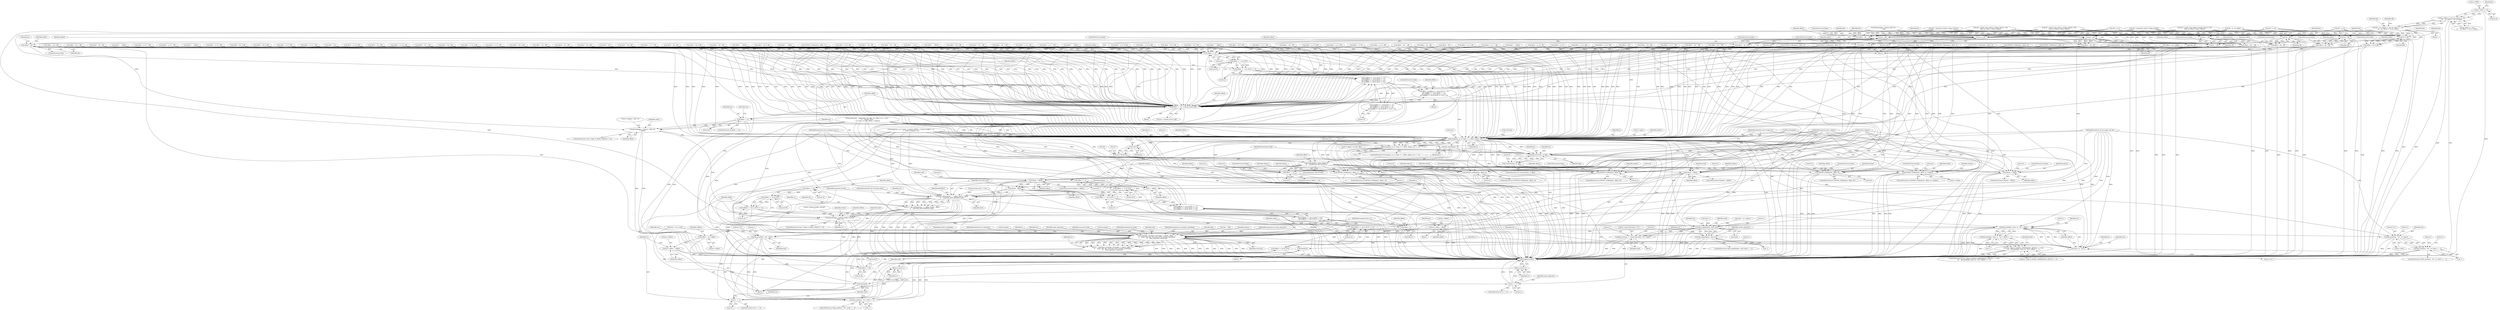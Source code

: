 digraph "0_file_4a284c89d6ef11aca34da65da7d673050a5ea320_4@pointer" {
"1000854" [label="(Call,p->hl[0] << 24)"];
"1000853" [label="(Call,(p->hl[0] << 24) | (p->hl[1] << 16) |\n\t\t\t    (p->hl[2] << 8) | p->hl[3])"];
"1000851" [label="(Call,lhs = (p->hl[0] << 24) | (p->hl[1] << 16) |\n\t\t\t    (p->hl[2] << 8) | p->hl[3])"];
"1000895" [label="(Call,lhs & off)"];
"1000893" [label="(Call,offset = lhs & off)"];
"1001320" [label="(Call,offset >>  0)"];
"1001319" [label="(Call,(offset >>  0) & 0x7f)"];
"1001318" [label="(Call,((offset >>  0) & 0x7f) <<  0)"];
"1001317" [label="(Call,(((offset >>  0) & 0x7f) <<  0) |\n\t\t\t\t (((offset >>  8) & 0x7f) <<  7) |\n\t\t\t\t (((offset >> 16) & 0x7f) << 14) |\n\t\t\t\t (((offset >> 24) & 0x7f) << 21))"];
"1001314" [label="(Call,offset = ((((offset >>  0) & 0x7f) <<  0) |\n\t\t\t\t (((offset >>  8) & 0x7f) <<  7) |\n\t\t\t\t (((offset >> 16) & 0x7f) << 14) |\n\t\t\t\t (((offset >> 24) & 0x7f) << 21)) + 10)"];
"1001359" [label="(Call,offset += ms->c.li[cont_level-1].off)"];
"1001373" [label="(Call,offset == 0)"];
"1001398" [label="(Call,fprintf(stderr, \"indirect +offs=%u\n\", offset))"];
"1001404" [label="(Call,mcopy(ms, p, m->type, 0, s, offset, nbytes, m))"];
"1001403" [label="(Call,mcopy(ms, p, m->type, 0, s, offset, nbytes, m) == -1)"];
"1001420" [label="(Call,ms->offset = offset)"];
"1001545" [label="(Call,soffset = ms->offset)"];
"1001602" [label="(Call,ms->offset = soffset)"];
"1001434" [label="(Call,mdebug(offset, (char *)(void *)p,\n\t\t\t    sizeof(union VALUETYPE)))"];
"1001452" [label="(Call,OFFSET_OOB(nbytes, offset, 1))"];
"1001463" [label="(Call,OFFSET_OOB(nbytes, offset, 2))"];
"1001486" [label="(Call,OFFSET_OOB(nbytes, offset, 4))"];
"1001497" [label="(Call,OFFSET_OOB(nbytes, offset, 8))"];
"1001508" [label="(Call,OFFSET_OOB(nbytes, offset, m->vallen))"];
"1001519" [label="(Call,nbytes < offset)"];
"1001527" [label="(Call,offset == 0)"];
"1001533" [label="(Call,nbytes < offset)"];
"1001564" [label="(Call,file_softmagic(ms, s + offset, nbytes - offset,\n\t\t    recursion_level, BINTEST, text))"];
"1001562" [label="(Call,rv = file_softmagic(ms, s + offset, nbytes - offset,\n\t\t    recursion_level, BINTEST, text))"];
"1001583" [label="(Call,fprintf(stderr, \"indirect @offs=%u[%d]\n\", offset, rv))"];
"1001608" [label="(Call,rv == 1)"];
"1001655" [label="(Return,return rv;)"];
"1001624" [label="(Call,file_printf(ms, F(ms, m, \"%u\"), offset))"];
"1001623" [label="(Call,file_printf(ms, F(ms, m, \"%u\"), offset) == -1)"];
"1001613" [label="(Call,(ms->flags & (MAGIC_MIME|MAGIC_APPLE)) == 0 &&\n\t\t\t    file_printf(ms, F(ms, m, \"%u\"), offset) == -1)"];
"1001641" [label="(Call,file_printf(ms, \"%s\", rbuf))"];
"1001640" [label="(Call,file_printf(ms, \"%s\", rbuf) == -1)"];
"1001648" [label="(Call,free(rbuf))"];
"1001653" [label="(Call,free(rbuf))"];
"1001626" [label="(Call,F(ms, m, \"%u\"))"];
"1001566" [label="(Call,s + offset)"];
"1001569" [label="(Call,nbytes - offset)"];
"1001659" [label="(Call,nbytes < offset)"];
"1001717" [label="(Call,match(ms, ml.magic, ml.nmagic, s, nbytes, offset + o,\n\t\t    mode, text, flip, recursion_level, printed_something,\n\t\t    need_separator, returnval))"];
"1001715" [label="(Call,rv = match(ms, ml.magic, ml.nmagic, s, nbytes, offset + o,\n\t\t    mode, text, flip, recursion_level, printed_something,\n\t\t    need_separator, returnval))"];
"1001738" [label="(Call,rv != 1)"];
"1001745" [label="(Return,return rv;)"];
"1001727" [label="(Call,offset + o)"];
"1001438" [label="(Call,(void *)p)"];
"1001436" [label="(Call,(char *)(void *)p)"];
"1001443" [label="(Call,file_mdump(m))"];
"1001769" [label="(Call,mconvert(ms, m, flip))"];
"1001768" [label="(Call,!mconvert(ms, m, flip))"];
"1001685" [label="(Call,file_magicfind(ms, sbuf, &ml))"];
"1001684" [label="(Call,file_magicfind(ms, sbuf, &ml) == -1)"];
"1001693" [label="(Call,file_error(ms, 0, \"cannot find entry `%s'\", sbuf))"];
"1001750" [label="(Call,file_printf(ms, \"%s\", m->desc))"];
"1001749" [label="(Call,file_printf(ms, \"%s\", m->desc) == -1)"];
"1001316" [label="(Call,((((offset >>  0) & 0x7f) <<  0) |\n\t\t\t\t (((offset >>  8) & 0x7f) <<  7) |\n\t\t\t\t (((offset >> 16) & 0x7f) << 14) |\n\t\t\t\t (((offset >> 24) & 0x7f) << 21)) + 10)"];
"1001328" [label="(Call,offset >>  8)"];
"1001327" [label="(Call,(offset >>  8) & 0x7f)"];
"1001326" [label="(Call,((offset >>  8) & 0x7f) <<  7)"];
"1001325" [label="(Call,(((offset >>  8) & 0x7f) <<  7) |\n\t\t\t\t (((offset >> 16) & 0x7f) << 14) |\n\t\t\t\t (((offset >> 24) & 0x7f) << 21))"];
"1001336" [label="(Call,offset >> 16)"];
"1001335" [label="(Call,(offset >> 16) & 0x7f)"];
"1001334" [label="(Call,((offset >> 16) & 0x7f) << 14)"];
"1001333" [label="(Call,(((offset >> 16) & 0x7f) << 14) |\n\t\t\t\t (((offset >> 24) & 0x7f) << 21))"];
"1001343" [label="(Call,offset >> 24)"];
"1001342" [label="(Call,(offset >> 24) & 0x7f)"];
"1001341" [label="(Call,((offset >> 24) & 0x7f) << 21)"];
"1000902" [label="(Call,lhs | off)"];
"1000900" [label="(Call,offset = lhs | off)"];
"1000909" [label="(Call,lhs ^ off)"];
"1000907" [label="(Call,offset = lhs ^ off)"];
"1000914" [label="(Call,offset = lhs + off)"];
"1000916" [label="(Call,lhs + off)"];
"1000923" [label="(Call,lhs - off)"];
"1000921" [label="(Call,offset = lhs - off)"];
"1000930" [label="(Call,lhs * off)"];
"1000928" [label="(Call,offset = lhs * off)"];
"1000937" [label="(Call,lhs / off)"];
"1000935" [label="(Call,offset = lhs / off)"];
"1000944" [label="(Call,lhs % off)"];
"1000942" [label="(Call,offset = lhs % off)"];
"1000949" [label="(Call,offset = lhs)"];
"1000791" [label="(Call,offset = p->h - off)"];
"1000943" [label="(Identifier,offset)"];
"1000369" [label="(Call,off = (int32_t)((q->hl[1]<<24)|(q->hl[0]<<16)|\n\t\t\t\t\t\t (q->hl[3]<<8)|(q->hl[2])))"];
"1001586" [label="(Identifier,offset)"];
"1001348" [label="(Literal,10)"];
"1000928" [label="(Call,offset = lhs * off)"];
"1000667" [label="(Call,offset = lhs & off)"];
"1001579" [label="(Identifier,ms)"];
"1000497" [label="(Call,offset = p->b / off)"];
"1001654" [label="(Identifier,rbuf)"];
"1000334" [label="(Call,off = (int32_t)((q->hl[3]<<24)|(q->hl[2]<<16)|\n\t\t\t\t\t\t (q->hl[1]<<8)|(q->hl[0])))"];
"1001406" [label="(Identifier,p)"];
"1000107" [label="(MethodParameterIn,size_t o)"];
"1000290" [label="(Call,off = q->l)"];
"1001665" [label="(Identifier,sbuf)"];
"1001247" [label="(Call,offset = p->l + off)"];
"1000883" [label="(Identifier,off)"];
"1001485" [label="(ControlStructure,if (OFFSET_OOB(nbytes, offset, 4)))"];
"1001736" [label="(Identifier,returnval)"];
"1000919" [label="(ControlStructure,break;)"];
"1000613" [label="(Call,offset = lhs % off)"];
"1000103" [label="(MethodParameterIn,struct magic_set *ms)"];
"1001487" [label="(Identifier,nbytes)"];
"1000949" [label="(Call,offset = lhs)"];
"1001606" [label="(Identifier,soffset)"];
"1001402" [label="(ControlStructure,if (mcopy(ms, p, m->type, 0, s, offset, nbytes, m) == -1))"];
"1000532" [label="(Call,OFFSET_OOB(nbytes, offset, 2))"];
"1001623" [label="(Call,file_printf(ms, F(ms, m, \"%u\"), offset) == -1)"];
"1001738" [label="(Call,rv != 1)"];
"1000860" [label="(Literal,24)"];
"1000937" [label="(Call,lhs / off)"];
"1001444" [label="(Identifier,m)"];
"1001715" [label="(Call,rv = match(ms, ml.magic, ml.nmagic, s, nbytes, offset + o,\n\t\t    mode, text, flip, recursion_level, printed_something,\n\t\t    need_separator, returnval))"];
"1000526" [label="(Call,offset = ~offset)"];
"1001374" [label="(Identifier,offset)"];
"1001340" [label="(Literal,14)"];
"1001407" [label="(Call,m->type)"];
"1001631" [label="(Call,-1)"];
"1001507" [label="(ControlStructure,if (OFFSET_OOB(nbytes, offset, m->vallen)))"];
"1001684" [label="(Call,file_magicfind(ms, sbuf, &ml) == -1)"];
"1001331" [label="(Literal,0x7f)"];
"1001570" [label="(Identifier,nbytes)"];
"1001509" [label="(Identifier,nbytes)"];
"1001658" [label="(ControlStructure,if (nbytes < offset))"];
"1001679" [label="(Call,flip = !flip)"];
"1000629" [label="(Call,offset = ~offset)"];
"1001435" [label="(Identifier,offset)"];
"1001726" [label="(Identifier,nbytes)"];
"1001203" [label="(Call,OFFSET_OOB(nbytes, offset, 4))"];
"1001502" [label="(Literal,0)"];
"1001415" [label="(Call,-1)"];
"1001645" [label="(Call,-1)"];
"1001760" [label="(Literal,1)"];
"1001769" [label="(Call,mconvert(ms, m, flip))"];
"1001413" [label="(Identifier,nbytes)"];
"1001341" [label="(Call,((offset >> 24) & 0x7f) << 21)"];
"1001449" [label="(Block,)"];
"1001737" [label="(ControlStructure,if (rv != 1))"];
"1001424" [label="(Identifier,offset)"];
"1001511" [label="(Call,m->vallen)"];
"1000917" [label="(Identifier,lhs)"];
"1001321" [label="(Identifier,offset)"];
"1001652" [label="(Literal,1)"];
"1000924" [label="(Identifier,lhs)"];
"1001534" [label="(Identifier,nbytes)"];
"1001229" [label="(Call,offset = p->l | off)"];
"1001690" [label="(Call,-1)"];
"1001609" [label="(Identifier,rv)"];
"1001330" [label="(Literal,8)"];
"1000904" [label="(Identifier,off)"];
"1000515" [label="(Call,offset = p->b)"];
"1001027" [label="(Call,offset = lhs ^ off)"];
"1001324" [label="(Literal,0)"];
"1001454" [label="(Identifier,offset)"];
"1001523" [label="(Literal,0)"];
"1001466" [label="(Literal,2)"];
"1001664" [label="(Call,sbuf = m->value.s)"];
"1001062" [label="(Call,offset = lhs % off)"];
"1000252" [label="(Call,off = (short)((q->hs[0]<<8)|(q->hs[1])))"];
"1000411" [label="(Call,fprintf(stderr, \"indirect offs=%u\n\", off))"];
"1001469" [label="(ControlStructure,break;)"];
"1001455" [label="(Literal,1)"];
"1000470" [label="(Call,offset = p->b + off)"];
"1001188" [label="(Call,offset = lhs)"];
"1001533" [label="(Call,nbytes < offset)"];
"1001607" [label="(ControlStructure,if (rv == 1))"];
"1000951" [label="(Identifier,lhs)"];
"1001518" [label="(ControlStructure,if (nbytes < offset))"];
"1001419" [label="(Literal,1)"];
"1001436" [label="(Call,(char *)(void *)p)"];
"1001568" [label="(Identifier,offset)"];
"1001319" [label="(Call,(offset >>  0) & 0x7f)"];
"1001772" [label="(Identifier,flip)"];
"1000245" [label="(Call,off = q->h)"];
"1000764" [label="(Call,offset = p->h | off)"];
"1000216" [label="(Block,)"];
"1000909" [label="(Call,lhs ^ off)"];
"1001373" [label="(Call,offset == 0)"];
"1000945" [label="(Identifier,lhs)"];
"1001659" [label="(Call,nbytes < offset)"];
"1001457" [label="(Literal,0)"];
"1001630" [label="(Identifier,offset)"];
"1001661" [label="(Identifier,offset)"];
"1001628" [label="(Identifier,m)"];
"1001349" [label="(ControlStructure,break;)"];
"1000929" [label="(Identifier,offset)"];
"1001069" [label="(Call,offset = lhs)"];
"1001716" [label="(Identifier,rv)"];
"1000418" [label="(Call,cvt_flip(m->in_type, flip))"];
"1000452" [label="(Call,offset = p->b | off)"];
"1000592" [label="(Call,offset = lhs - off)"];
"1000910" [label="(Identifier,lhs)"];
"1001441" [label="(Call,sizeof(union VALUETYPE))"];
"1001320" [label="(Call,offset >>  0)"];
"1001537" [label="(Literal,0)"];
"1001346" [label="(Literal,0x7f)"];
"1001700" [label="(Literal,1)"];
"1000218" [label="(Call,off = m->in_offset)"];
"1001322" [label="(Literal,0)"];
"1001691" [label="(Literal,1)"];
"1000152" [label="(Call,mcopy(ms, p, m->type, m->flag & INDIR, s, (uint32_t)(offset + o),\n\t    (uint32_t)nbytes, m))"];
"1001585" [label="(Literal,\"indirect @offs=%u[%d]\n\")"];
"1001238" [label="(Call,offset = p->l ^ off)"];
"1001626" [label="(Call,F(ms, m, \"%u\"))"];
"1001528" [label="(Identifier,offset)"];
"1000861" [label="(Call,(p->hl[1] << 16) |\n\t\t\t    (p->hl[2] << 8) | p->hl[3])"];
"1001767" [label="(ControlStructure,if (!mconvert(ms, m, flip)))"];
"1001342" [label="(Call,(offset >> 24) & 0x7f)"];
"1001572" [label="(Identifier,recursion_level)"];
"1000114" [label="(MethodParameterIn,int *need_separator)"];
"1001614" [label="(Call,(ms->flags & (MAGIC_MIME|MAGIC_APPLE)) == 0)"];
"1001491" [label="(Literal,0)"];
"1001632" [label="(Literal,1)"];
"1001458" [label="(ControlStructure,break;)"];
"1001696" [label="(Literal,\"cannot find entry `%s'\")"];
"1000923" [label="(Call,lhs - off)"];
"1001535" [label="(Identifier,offset)"];
"1001401" [label="(Identifier,offset)"];
"1001646" [label="(Literal,1)"];
"1000925" [label="(Identifier,off)"];
"1001338" [label="(Literal,16)"];
"1000732" [label="(Call,offset = ~offset)"];
"1001332" [label="(Literal,7)"];
"1001565" [label="(Identifier,ms)"];
"1000940" [label="(ControlStructure,break;)"];
"1001739" [label="(Identifier,rv)"];
"1001749" [label="(Call,file_printf(ms, \"%s\", m->desc) == -1)"];
"1001756" [label="(Call,-1)"];
"1000578" [label="(Call,offset = lhs ^ off)"];
"1001746" [label="(Identifier,rv)"];
"1001526" [label="(ControlStructure,if (offset == 0))"];
"1001440" [label="(Identifier,p)"];
"1001153" [label="(Call,offset = lhs + off)"];
"1001394" [label="(Identifier,ms)"];
"1000900" [label="(Call,offset = lhs | off)"];
"1001283" [label="(Call,offset = p->l % off)"];
"1001328" [label="(Call,offset >>  8)"];
"1001539" [label="(Identifier,sbuf)"];
"1001500" [label="(Literal,8)"];
"1000931" [label="(Identifier,lhs)"];
"1001553" [label="(Identifier,ms)"];
"1001160" [label="(Call,offset = lhs - off)"];
"1001686" [label="(Identifier,ms)"];
"1000695" [label="(Call,offset = lhs - off)"];
"1001587" [label="(Identifier,rv)"];
"1001776" [label="(Literal,1)"];
"1001326" [label="(Call,((offset >>  8) & 0x7f) <<  7)"];
"1000916" [label="(Call,lhs + off)"];
"1000709" [label="(Call,offset = lhs / off)"];
"1001730" [label="(Identifier,mode)"];
"1001613" [label="(Call,(ms->flags & (MAGIC_MIME|MAGIC_APPLE)) == 0 &&\n\t\t\t    file_printf(ms, F(ms, m, \"%u\"), offset) == -1)"];
"1001727" [label="(Call,offset + o)"];
"1000898" [label="(ControlStructure,break;)"];
"1000907" [label="(Call,offset = lhs ^ off)"];
"1001642" [label="(Identifier,ms)"];
"1001434" [label="(Call,mdebug(offset, (char *)(void *)p,\n\t\t\t    sizeof(union VALUETYPE)))"];
"1000298" [label="(Call,off = (int32_t)((q->hl[0]<<24)|(q->hl[1]<<16)|\n\t\t\t\t\t\t (q->hl[2]<<8)|(q->hl[3])))"];
"1000955" [label="(Identifier,m)"];
"1000893" [label="(Call,offset = lhs & off)"];
"1000620" [label="(Call,offset = lhs)"];
"1000922" [label="(Identifier,offset)"];
"1001694" [label="(Identifier,ms)"];
"1001139" [label="(Call,offset = lhs | off)"];
"1001452" [label="(Call,OFFSET_OOB(nbytes, offset, 1))"];
"1001685" [label="(Call,file_magicfind(ms, sbuf, &ml))"];
"1001734" [label="(Identifier,printed_something)"];
"1001404" [label="(Call,mcopy(ms, p, m->type, 0, s, offset, nbytes, m))"];
"1001624" [label="(Call,file_printf(ms, F(ms, m, \"%u\"), offset))"];
"1001584" [label="(Identifier,stderr)"];
"1001420" [label="(Call,ms->offset = offset)"];
"1001451" [label="(ControlStructure,if (OFFSET_OOB(nbytes, offset, 1)))"];
"1001468" [label="(Literal,0)"];
"1001315" [label="(Identifier,offset)"];
"1001358" [label="(Block,)"];
"1000702" [label="(Call,offset = lhs * off)"];
"1001649" [label="(Identifier,rbuf)"];
"1001566" [label="(Call,s + offset)"];
"1001398" [label="(Call,fprintf(stderr, \"indirect +offs=%u\n\", offset))"];
"1000112" [label="(MethodParameterIn,int recursion_level)"];
"1000208" [label="(Call,file_mdump(m))"];
"1000109" [label="(MethodParameterIn,int mode)"];
"1001653" [label="(Call,free(rbuf))"];
"1001777" [label="(MethodReturn,RET)"];
"1000891" [label="(Block,)"];
"1000936" [label="(Identifier,offset)"];
"1001532" [label="(ControlStructure,if (nbytes < offset))"];
"1001464" [label="(Identifier,nbytes)"];
"1001573" [label="(Identifier,BINTEST)"];
"1001146" [label="(Call,offset = lhs ^ off)"];
"1001516" [label="(ControlStructure,break;)"];
"1001524" [label="(ControlStructure,break;)"];
"1001569" [label="(Call,nbytes - offset)"];
"1000947" [label="(ControlStructure,break;)"];
"1000111" [label="(MethodParameterIn,int flip)"];
"1001771" [label="(Identifier,m)"];
"1001041" [label="(Call,offset = lhs - off)"];
"1001323" [label="(Literal,0x7f)"];
"1001745" [label="(Return,return rv;)"];
"1001677" [label="(Call,sbuf++)"];
"1001325" [label="(Call,(((offset >>  8) & 0x7f) <<  7) |\n\t\t\t\t (((offset >> 16) & 0x7f) << 14) |\n\t\t\t\t (((offset >> 24) & 0x7f) << 21))"];
"1001562" [label="(Call,rv = file_softmagic(ms, s + offset, nbytes - offset,\n\t\t    recursion_level, BINTEST, text))"];
"1000110" [label="(MethodParameterIn,int text)"];
"1001608" [label="(Call,rv == 1)"];
"1001303" [label="(Call,offset = ~offset)"];
"1001750" [label="(Call,file_printf(ms, \"%s\", m->desc))"];
"1001520" [label="(Identifier,nbytes)"];
"1001656" [label="(Identifier,rv)"];
"1001702" [label="(Identifier,oneed_separator)"];
"1001339" [label="(Literal,0x7f)"];
"1000461" [label="(Call,offset = p->b ^ off)"];
"1001344" [label="(Identifier,offset)"];
"1001343" [label="(Call,offset >> 24)"];
"1000782" [label="(Call,offset = p->h + off)"];
"1001692" [label="(Block,)"];
"1000958" [label="(Call,offset = ~offset)"];
"1001643" [label="(Literal,\"%s\")"];
"1001640" [label="(Call,file_printf(ms, \"%s\", rbuf) == -1)"];
"1001762" [label="(Literal,1)"];
"1000908" [label="(Identifier,offset)"];
"1001411" [label="(Identifier,s)"];
"1001515" [label="(Literal,0)"];
"1000423" [label="(Block,)"];
"1000800" [label="(Call,offset = p->h * off)"];
"1001220" [label="(Call,offset = p->l & off)"];
"1001635" [label="(Identifier,rbuf)"];
"1001731" [label="(Identifier,text)"];
"1000921" [label="(Call,offset = lhs - off)"];
"1001317" [label="(Call,(((offset >>  0) & 0x7f) <<  0) |\n\t\t\t\t (((offset >>  8) & 0x7f) <<  7) |\n\t\t\t\t (((offset >> 16) & 0x7f) << 14) |\n\t\t\t\t (((offset >> 24) & 0x7f) << 21))"];
"1001034" [label="(Call,offset = lhs + off)"];
"1001167" [label="(Call,offset = lhs * off)"];
"1000902" [label="(Call,lhs | off)"];
"1001770" [label="(Identifier,ms)"];
"1001688" [label="(Call,&ml)"];
"1000681" [label="(Call,offset = lhs ^ off)"];
"1001416" [label="(Literal,1)"];
"1000139" [label="(Call,recursion_level >= 20)"];
"1000113" [label="(MethodParameterIn,int *printed_something)"];
"1001020" [label="(Call,offset = lhs | off)"];
"1001732" [label="(Identifier,flip)"];
"1001197" [label="(Call,offset = ~offset)"];
"1001359" [label="(Call,offset += ms->c.li[cont_level-1].off)"];
"1000187" [label="(Call,fprintf(stderr, \"mget(type=%d, flag=%x, offset=%u, o=%zu, \"\n\t\t    \"nbytes=%zu)\n\", m->type, m->flag, offset, o, nbytes))"];
"1001181" [label="(Call,offset = lhs % off)"];
"1000939" [label="(Identifier,off)"];
"1001465" [label="(Identifier,offset)"];
"1001429" [label="(Identifier,ms)"];
"1001521" [label="(Identifier,offset)"];
"1001400" [label="(Literal,\"indirect +offs=%u\n\")"];
"1000635" [label="(Call,OFFSET_OOB(nbytes, offset, 2))"];
"1000104" [label="(MethodParameterIn,const unsigned char *s)"];
"1000238" [label="(Call,off = q->b)"];
"1001336" [label="(Call,offset >> 16)"];
"1000606" [label="(Call,offset = lhs / off)"];
"1000755" [label="(Call,offset = p->h & off)"];
"1001399" [label="(Identifier,stderr)"];
"1000585" [label="(Call,offset = lhs + off)"];
"1001625" [label="(Identifier,ms)"];
"1001588" [label="(Call,rbuf = ms->o.buf)"];
"1001055" [label="(Call,offset = lhs / off)"];
"1001752" [label="(Literal,\"%s\")"];
"1001412" [label="(Identifier,offset)"];
"1001453" [label="(Identifier,nbytes)"];
"1001563" [label="(Identifier,rv)"];
"1001610" [label="(Literal,1)"];
"1001729" [label="(Identifier,o)"];
"1000443" [label="(Call,offset = p->b & off)"];
"1000932" [label="(Identifier,off)"];
"1000809" [label="(Call,offset = p->h / off)"];
"1000738" [label="(Call,OFFSET_OOB(nbytes, offset, 2))"];
"1001013" [label="(Call,offset = lhs & off)"];
"1001256" [label="(Call,offset = p->l - off)"];
"1000855" [label="(Call,p->hl[0])"];
"1001421" [label="(Call,ms->offset)"];
"1001438" [label="(Call,(void *)p)"];
"1001574" [label="(Identifier,text)"];
"1000946" [label="(Identifier,off)"];
"1000674" [label="(Call,offset = lhs | off)"];
"1001499" [label="(Identifier,offset)"];
"1001462" [label="(ControlStructure,if (OFFSET_OOB(nbytes, offset, 2)))"];
"1000716" [label="(Call,offset = lhs % off)"];
"1001447" [label="(Identifier,m)"];
"1001583" [label="(Call,fprintf(stderr, \"indirect @offs=%u[%d]\n\", offset, rv))"];
"1001488" [label="(Identifier,offset)"];
"1000115" [label="(MethodParameterIn,int *returnval)"];
"1001743" [label="(Identifier,need_separator)"];
"1000564" [label="(Call,offset = lhs & off)"];
"1001497" [label="(Call,OFFSET_OOB(nbytes, offset, 8))"];
"1001508" [label="(Call,OFFSET_OOB(nbytes, offset, m->vallen))"];
"1001486" [label="(Call,OFFSET_OOB(nbytes, offset, 4))"];
"1001695" [label="(Literal,0)"];
"1001567" [label="(Identifier,s)"];
"1000926" [label="(ControlStructure,break;)"];
"1001410" [label="(Literal,0)"];
"1001647" [label="(Block,)"];
"1000271" [label="(Call,off = (short)((q->hs[1]<<8)|(q->hs[0])))"];
"1001174" [label="(Call,offset = lhs / off)"];
"1000950" [label="(Identifier,offset)"];
"1001492" [label="(ControlStructure,break;)"];
"1001360" [label="(Identifier,offset)"];
"1001641" [label="(Call,file_printf(ms, \"%s\", rbuf))"];
"1001048" [label="(Call,offset = lhs * off)"];
"1000895" [label="(Call,lhs & off)"];
"1000851" [label="(Call,lhs = (p->hl[0] << 24) | (p->hl[1] << 16) |\n\t\t\t    (p->hl[2] << 8) | p->hl[3])"];
"1001334" [label="(Call,((offset >> 16) & 0x7f) << 14)"];
"1001740" [label="(Literal,1)"];
"1000935" [label="(Call,offset = lhs / off)"];
"1001683" [label="(ControlStructure,if (file_magicfind(ms, sbuf, &ml) == -1))"];
"1000911" [label="(Identifier,off)"];
"1001697" [label="(Identifier,sbuf)"];
"1001361" [label="(Call,ms->c.li[cont_level-1].off)"];
"1001602" [label="(Call,ms->offset = soffset)"];
"1001503" [label="(ControlStructure,break;)"];
"1000897" [label="(Identifier,off)"];
"1000930" [label="(Call,lhs * off)"];
"1001774" [label="(Literal,0)"];
"1001314" [label="(Call,offset = ((((offset >>  0) & 0x7f) <<  0) |\n\t\t\t\t (((offset >>  8) & 0x7f) <<  7) |\n\t\t\t\t (((offset >> 16) & 0x7f) << 14) |\n\t\t\t\t (((offset >> 24) & 0x7f) << 21)) + 10)"];
"1001510" [label="(Identifier,offset)"];
"1000938" [label="(Identifier,lhs)"];
"1001335" [label="(Call,(offset >> 16) & 0x7f)"];
"1001648" [label="(Call,free(rbuf))"];
"1000169" [label="(Call,(uint32_t)nbytes)"];
"1001757" [label="(Literal,1)"];
"1001375" [label="(Literal,0)"];
"1001318" [label="(Call,((offset >>  0) & 0x7f) <<  0)"];
"1001655" [label="(Return,return rv;)"];
"1001274" [label="(Call,offset = p->l / off)"];
"1000905" [label="(ControlStructure,break;)"];
"1000915" [label="(Identifier,offset)"];
"1001345" [label="(Literal,24)"];
"1000912" [label="(ControlStructure,break;)"];
"1001547" [label="(Call,ms->offset)"];
"1001292" [label="(Call,offset = p->l)"];
"1001603" [label="(Call,ms->offset)"];
"1001748" [label="(ControlStructure,if (file_printf(ms, \"%s\", m->desc) == -1))"];
"1001719" [label="(Call,ml.magic)"];
"1000852" [label="(Identifier,lhs)"];
"1000488" [label="(Call,offset = p->b * off)"];
"1000723" [label="(Call,offset = lhs)"];
"1001519" [label="(Call,nbytes < offset)"];
"1000865" [label="(Identifier,p)"];
"1001687" [label="(Identifier,sbuf)"];
"1000571" [label="(Call,offset = lhs | off)"];
"1001329" [label="(Identifier,offset)"];
"1001433" [label="(Block,)"];
"1000773" [label="(Call,offset = p->h ^ off)"];
"1001663" [label="(Literal,0)"];
"1000203" [label="(Call,(void *)p)"];
"1001443" [label="(Call,file_mdump(m))"];
"1001571" [label="(Identifier,offset)"];
"1000599" [label="(Call,offset = lhs * off)"];
"1001725" [label="(Identifier,s)"];
"1000845" [label="(Call,OFFSET_OOB(nbytes, offset, 4))"];
"1001084" [label="(Call,OFFSET_OOB(nbytes, offset, 4))"];
"1000903" [label="(Identifier,lhs)"];
"1000838" [label="(Call,offset = ~offset)"];
"1001463" [label="(Call,OFFSET_OOB(nbytes, offset, 2))"];
"1001422" [label="(Identifier,ms)"];
"1001529" [label="(Literal,0)"];
"1000944" [label="(Call,lhs % off)"];
"1000854" [label="(Call,p->hl[0] << 24)"];
"1001403" [label="(Call,mcopy(ms, p, m->type, 0, s, offset, nbytes, m) == -1)"];
"1001489" [label="(Literal,4)"];
"1000894" [label="(Identifier,offset)"];
"1001589" [label="(Identifier,rbuf)"];
"1001639" [label="(ControlStructure,if (file_printf(ms, \"%s\", rbuf) == -1))"];
"1000827" [label="(Call,offset = p->h)"];
"1001718" [label="(Identifier,ms)"];
"1000199" [label="(Call,mdebug(offset, (char *)(void *)p, sizeof(union VALUETYPE)))"];
"1001381" [label="(Identifier,ms)"];
"1000896" [label="(Identifier,lhs)"];
"1001575" [label="(ControlStructure,if ((ms->flags & MAGIC_DEBUG) != 0))"];
"1000901" [label="(Identifier,offset)"];
"1001078" [label="(Call,offset = ~offset)"];
"1000688" [label="(Call,offset = lhs + off)"];
"1000479" [label="(Call,offset = p->b - off)"];
"1000818" [label="(Call,offset = p->h % off)"];
"1001327" [label="(Call,(offset >>  8) & 0x7f)"];
"1000119" [label="(Call,offset = ms->offset)"];
"1001333" [label="(Call,(((offset >> 16) & 0x7f) << 14) |\n\t\t\t\t (((offset >> 24) & 0x7f) << 21))"];
"1001612" [label="(ControlStructure,if ((ms->flags & (MAGIC_MIME|MAGIC_APPLE)) == 0 &&\n\t\t\t    file_printf(ms, F(ms, m, \"%u\"), offset) == -1))"];
"1000506" [label="(Call,offset = p->b % off)"];
"1000853" [label="(Call,(p->hl[0] << 24) | (p->hl[1] << 16) |\n\t\t\t    (p->hl[2] << 8) | p->hl[3])"];
"1001753" [label="(Call,m->desc)"];
"1000965" [label="(Call,OFFSET_OOB(nbytes, offset, 4))"];
"1000918" [label="(Identifier,off)"];
"1001546" [label="(Identifier,soffset)"];
"1001337" [label="(Identifier,offset)"];
"1001405" [label="(Identifier,ms)"];
"1001390" [label="(ControlStructure,if ((ms->flags & MAGIC_DEBUG) != 0))"];
"1001498" [label="(Identifier,nbytes)"];
"1001660" [label="(Identifier,nbytes)"];
"1001617" [label="(Identifier,ms)"];
"1001735" [label="(Identifier,need_separator)"];
"1001132" [label="(Call,offset = lhs & off)"];
"1000948" [label="(ControlStructure,else)"];
"1000914" [label="(Call,offset = lhs + off)"];
"1001311" [label="(Block,)"];
"1000105" [label="(MethodParameterIn,struct magic *m)"];
"1000933" [label="(ControlStructure,break;)"];
"1001531" [label="(Literal,0)"];
"1001527" [label="(Call,offset == 0)"];
"1001627" [label="(Identifier,ms)"];
"1001265" [label="(Call,offset = p->l * off)"];
"1000942" [label="(Call,offset = lhs % off)"];
"1001347" [label="(Literal,21)"];
"1001717" [label="(Call,match(ms, ml.magic, ml.nmagic, s, nbytes, offset + o,\n\t\t    mode, text, flip, recursion_level, printed_something,\n\t\t    need_separator, returnval))"];
"1000426" [label="(Call,OFFSET_OOB(nbytes, offset, 1))"];
"1001372" [label="(ControlStructure,if (offset == 0))"];
"1001316" [label="(Call,((((offset >>  0) & 0x7f) <<  0) |\n\t\t\t\t (((offset >>  8) & 0x7f) <<  7) |\n\t\t\t\t (((offset >> 16) & 0x7f) << 14) |\n\t\t\t\t (((offset >> 24) & 0x7f) << 21)) + 10)"];
"1001728" [label="(Identifier,offset)"];
"1001733" [label="(Identifier,recursion_level)"];
"1001722" [label="(Call,ml.nmagic)"];
"1001496" [label="(ControlStructure,if (OFFSET_OOB(nbytes, offset, 8)))"];
"1001545" [label="(Call,soffset = ms->offset)"];
"1001644" [label="(Identifier,rbuf)"];
"1001693" [label="(Call,file_error(ms, 0, \"cannot find entry `%s'\", sbuf))"];
"1001564" [label="(Call,file_softmagic(ms, s + offset, nbytes - offset,\n\t\t    recursion_level, BINTEST, text))"];
"1000106" [label="(MethodParameterIn,size_t nbytes)"];
"1001629" [label="(Literal,\"%u\")"];
"1001751" [label="(Identifier,ms)"];
"1001414" [label="(Identifier,m)"];
"1001768" [label="(Call,!mconvert(ms, m, flip))"];
"1000854" -> "1000853"  [label="AST: "];
"1000854" -> "1000860"  [label="CFG: "];
"1000855" -> "1000854"  [label="AST: "];
"1000860" -> "1000854"  [label="AST: "];
"1000865" -> "1000854"  [label="CFG: "];
"1000854" -> "1001777"  [label="DDG: "];
"1000854" -> "1000853"  [label="DDG: "];
"1000854" -> "1000853"  [label="DDG: "];
"1000853" -> "1000851"  [label="AST: "];
"1000853" -> "1000861"  [label="CFG: "];
"1000861" -> "1000853"  [label="AST: "];
"1000851" -> "1000853"  [label="CFG: "];
"1000853" -> "1001777"  [label="DDG: "];
"1000853" -> "1001777"  [label="DDG: "];
"1000853" -> "1000851"  [label="DDG: "];
"1000853" -> "1000851"  [label="DDG: "];
"1000861" -> "1000853"  [label="DDG: "];
"1000861" -> "1000853"  [label="DDG: "];
"1000851" -> "1000423"  [label="AST: "];
"1000852" -> "1000851"  [label="AST: "];
"1000883" -> "1000851"  [label="CFG: "];
"1000851" -> "1001777"  [label="DDG: "];
"1000851" -> "1001777"  [label="DDG: "];
"1000851" -> "1000895"  [label="DDG: "];
"1000851" -> "1000902"  [label="DDG: "];
"1000851" -> "1000909"  [label="DDG: "];
"1000851" -> "1000914"  [label="DDG: "];
"1000851" -> "1000916"  [label="DDG: "];
"1000851" -> "1000923"  [label="DDG: "];
"1000851" -> "1000930"  [label="DDG: "];
"1000851" -> "1000937"  [label="DDG: "];
"1000851" -> "1000944"  [label="DDG: "];
"1000851" -> "1000949"  [label="DDG: "];
"1000895" -> "1000893"  [label="AST: "];
"1000895" -> "1000897"  [label="CFG: "];
"1000896" -> "1000895"  [label="AST: "];
"1000897" -> "1000895"  [label="AST: "];
"1000893" -> "1000895"  [label="CFG: "];
"1000895" -> "1001777"  [label="DDG: "];
"1000895" -> "1001777"  [label="DDG: "];
"1000895" -> "1000893"  [label="DDG: "];
"1000895" -> "1000893"  [label="DDG: "];
"1000290" -> "1000895"  [label="DDG: "];
"1000238" -> "1000895"  [label="DDG: "];
"1000411" -> "1000895"  [label="DDG: "];
"1000271" -> "1000895"  [label="DDG: "];
"1000245" -> "1000895"  [label="DDG: "];
"1000334" -> "1000895"  [label="DDG: "];
"1000252" -> "1000895"  [label="DDG: "];
"1000369" -> "1000895"  [label="DDG: "];
"1000298" -> "1000895"  [label="DDG: "];
"1000218" -> "1000895"  [label="DDG: "];
"1000893" -> "1000891"  [label="AST: "];
"1000894" -> "1000893"  [label="AST: "];
"1000898" -> "1000893"  [label="CFG: "];
"1000893" -> "1001777"  [label="DDG: "];
"1000893" -> "1001320"  [label="DDG: "];
"1000893" -> "1001359"  [label="DDG: "];
"1000893" -> "1001404"  [label="DDG: "];
"1001320" -> "1001319"  [label="AST: "];
"1001320" -> "1001322"  [label="CFG: "];
"1001321" -> "1001320"  [label="AST: "];
"1001322" -> "1001320"  [label="AST: "];
"1001323" -> "1001320"  [label="CFG: "];
"1001320" -> "1001319"  [label="DDG: "];
"1001320" -> "1001319"  [label="DDG: "];
"1001027" -> "1001320"  [label="DDG: "];
"1000564" -> "1001320"  [label="DDG: "];
"1000532" -> "1001320"  [label="DDG: "];
"1001283" -> "1001320"  [label="DDG: "];
"1000755" -> "1001320"  [label="DDG: "];
"1000613" -> "1001320"  [label="DDG: "];
"1000606" -> "1001320"  [label="DDG: "];
"1000578" -> "1001320"  [label="DDG: "];
"1000809" -> "1001320"  [label="DDG: "];
"1001220" -> "1001320"  [label="DDG: "];
"1000426" -> "1001320"  [label="DDG: "];
"1000791" -> "1001320"  [label="DDG: "];
"1001274" -> "1001320"  [label="DDG: "];
"1000629" -> "1001320"  [label="DDG: "];
"1001265" -> "1001320"  [label="DDG: "];
"1000681" -> "1001320"  [label="DDG: "];
"1001048" -> "1001320"  [label="DDG: "];
"1000723" -> "1001320"  [label="DDG: "];
"1000935" -> "1001320"  [label="DDG: "];
"1000695" -> "1001320"  [label="DDG: "];
"1000688" -> "1001320"  [label="DDG: "];
"1001203" -> "1001320"  [label="DDG: "];
"1001174" -> "1001320"  [label="DDG: "];
"1000488" -> "1001320"  [label="DDG: "];
"1001020" -> "1001320"  [label="DDG: "];
"1000497" -> "1001320"  [label="DDG: "];
"1001153" -> "1001320"  [label="DDG: "];
"1001181" -> "1001320"  [label="DDG: "];
"1000667" -> "1001320"  [label="DDG: "];
"1001139" -> "1001320"  [label="DDG: "];
"1000199" -> "1001320"  [label="DDG: "];
"1001256" -> "1001320"  [label="DDG: "];
"1001197" -> "1001320"  [label="DDG: "];
"1001055" -> "1001320"  [label="DDG: "];
"1000506" -> "1001320"  [label="DDG: "];
"1001238" -> "1001320"  [label="DDG: "];
"1000782" -> "1001320"  [label="DDG: "];
"1000620" -> "1001320"  [label="DDG: "];
"1001188" -> "1001320"  [label="DDG: "];
"1000949" -> "1001320"  [label="DDG: "];
"1001084" -> "1001320"  [label="DDG: "];
"1000635" -> "1001320"  [label="DDG: "];
"1001229" -> "1001320"  [label="DDG: "];
"1001041" -> "1001320"  [label="DDG: "];
"1000907" -> "1001320"  [label="DDG: "];
"1000965" -> "1001320"  [label="DDG: "];
"1000716" -> "1001320"  [label="DDG: "];
"1000599" -> "1001320"  [label="DDG: "];
"1000928" -> "1001320"  [label="DDG: "];
"1001034" -> "1001320"  [label="DDG: "];
"1000585" -> "1001320"  [label="DDG: "];
"1000942" -> "1001320"  [label="DDG: "];
"1000674" -> "1001320"  [label="DDG: "];
"1000738" -> "1001320"  [label="DDG: "];
"1000515" -> "1001320"  [label="DDG: "];
"1001062" -> "1001320"  [label="DDG: "];
"1000709" -> "1001320"  [label="DDG: "];
"1000827" -> "1001320"  [label="DDG: "];
"1000479" -> "1001320"  [label="DDG: "];
"1001303" -> "1001320"  [label="DDG: "];
"1000571" -> "1001320"  [label="DDG: "];
"1001160" -> "1001320"  [label="DDG: "];
"1000452" -> "1001320"  [label="DDG: "];
"1000526" -> "1001320"  [label="DDG: "];
"1001167" -> "1001320"  [label="DDG: "];
"1000773" -> "1001320"  [label="DDG: "];
"1001069" -> "1001320"  [label="DDG: "];
"1000702" -> "1001320"  [label="DDG: "];
"1001132" -> "1001320"  [label="DDG: "];
"1000818" -> "1001320"  [label="DDG: "];
"1000764" -> "1001320"  [label="DDG: "];
"1000461" -> "1001320"  [label="DDG: "];
"1001013" -> "1001320"  [label="DDG: "];
"1001292" -> "1001320"  [label="DDG: "];
"1001146" -> "1001320"  [label="DDG: "];
"1000838" -> "1001320"  [label="DDG: "];
"1000800" -> "1001320"  [label="DDG: "];
"1001078" -> "1001320"  [label="DDG: "];
"1000914" -> "1001320"  [label="DDG: "];
"1000470" -> "1001320"  [label="DDG: "];
"1001247" -> "1001320"  [label="DDG: "];
"1000958" -> "1001320"  [label="DDG: "];
"1000921" -> "1001320"  [label="DDG: "];
"1000592" -> "1001320"  [label="DDG: "];
"1000845" -> "1001320"  [label="DDG: "];
"1000732" -> "1001320"  [label="DDG: "];
"1000443" -> "1001320"  [label="DDG: "];
"1000900" -> "1001320"  [label="DDG: "];
"1000119" -> "1001320"  [label="DDG: "];
"1001320" -> "1001328"  [label="DDG: "];
"1001319" -> "1001318"  [label="AST: "];
"1001319" -> "1001323"  [label="CFG: "];
"1001323" -> "1001319"  [label="AST: "];
"1001324" -> "1001319"  [label="CFG: "];
"1001319" -> "1001777"  [label="DDG: "];
"1001319" -> "1001318"  [label="DDG: "];
"1001319" -> "1001318"  [label="DDG: "];
"1001318" -> "1001317"  [label="AST: "];
"1001318" -> "1001324"  [label="CFG: "];
"1001324" -> "1001318"  [label="AST: "];
"1001329" -> "1001318"  [label="CFG: "];
"1001318" -> "1001777"  [label="DDG: "];
"1001318" -> "1001317"  [label="DDG: "];
"1001318" -> "1001317"  [label="DDG: "];
"1001317" -> "1001316"  [label="AST: "];
"1001317" -> "1001325"  [label="CFG: "];
"1001325" -> "1001317"  [label="AST: "];
"1001348" -> "1001317"  [label="CFG: "];
"1001317" -> "1001777"  [label="DDG: "];
"1001317" -> "1001777"  [label="DDG: "];
"1001317" -> "1001314"  [label="DDG: "];
"1001317" -> "1001314"  [label="DDG: "];
"1001317" -> "1001316"  [label="DDG: "];
"1001317" -> "1001316"  [label="DDG: "];
"1001325" -> "1001317"  [label="DDG: "];
"1001325" -> "1001317"  [label="DDG: "];
"1001314" -> "1001311"  [label="AST: "];
"1001314" -> "1001316"  [label="CFG: "];
"1001315" -> "1001314"  [label="AST: "];
"1001316" -> "1001314"  [label="AST: "];
"1001349" -> "1001314"  [label="CFG: "];
"1001314" -> "1001777"  [label="DDG: "];
"1001314" -> "1001359"  [label="DDG: "];
"1001314" -> "1001404"  [label="DDG: "];
"1001359" -> "1001358"  [label="AST: "];
"1001359" -> "1001361"  [label="CFG: "];
"1001360" -> "1001359"  [label="AST: "];
"1001361" -> "1001359"  [label="AST: "];
"1001374" -> "1001359"  [label="CFG: "];
"1001359" -> "1001777"  [label="DDG: "];
"1001027" -> "1001359"  [label="DDG: "];
"1000564" -> "1001359"  [label="DDG: "];
"1000532" -> "1001359"  [label="DDG: "];
"1001283" -> "1001359"  [label="DDG: "];
"1000755" -> "1001359"  [label="DDG: "];
"1000613" -> "1001359"  [label="DDG: "];
"1000606" -> "1001359"  [label="DDG: "];
"1000578" -> "1001359"  [label="DDG: "];
"1000809" -> "1001359"  [label="DDG: "];
"1001220" -> "1001359"  [label="DDG: "];
"1000426" -> "1001359"  [label="DDG: "];
"1000791" -> "1001359"  [label="DDG: "];
"1001274" -> "1001359"  [label="DDG: "];
"1000629" -> "1001359"  [label="DDG: "];
"1001265" -> "1001359"  [label="DDG: "];
"1000681" -> "1001359"  [label="DDG: "];
"1001048" -> "1001359"  [label="DDG: "];
"1000723" -> "1001359"  [label="DDG: "];
"1000935" -> "1001359"  [label="DDG: "];
"1000695" -> "1001359"  [label="DDG: "];
"1000688" -> "1001359"  [label="DDG: "];
"1001203" -> "1001359"  [label="DDG: "];
"1001174" -> "1001359"  [label="DDG: "];
"1000488" -> "1001359"  [label="DDG: "];
"1001020" -> "1001359"  [label="DDG: "];
"1000497" -> "1001359"  [label="DDG: "];
"1001153" -> "1001359"  [label="DDG: "];
"1001181" -> "1001359"  [label="DDG: "];
"1000667" -> "1001359"  [label="DDG: "];
"1001139" -> "1001359"  [label="DDG: "];
"1000199" -> "1001359"  [label="DDG: "];
"1001256" -> "1001359"  [label="DDG: "];
"1001197" -> "1001359"  [label="DDG: "];
"1001055" -> "1001359"  [label="DDG: "];
"1000506" -> "1001359"  [label="DDG: "];
"1001238" -> "1001359"  [label="DDG: "];
"1000782" -> "1001359"  [label="DDG: "];
"1000620" -> "1001359"  [label="DDG: "];
"1001188" -> "1001359"  [label="DDG: "];
"1000949" -> "1001359"  [label="DDG: "];
"1001084" -> "1001359"  [label="DDG: "];
"1000635" -> "1001359"  [label="DDG: "];
"1001229" -> "1001359"  [label="DDG: "];
"1001041" -> "1001359"  [label="DDG: "];
"1000907" -> "1001359"  [label="DDG: "];
"1000965" -> "1001359"  [label="DDG: "];
"1000716" -> "1001359"  [label="DDG: "];
"1000599" -> "1001359"  [label="DDG: "];
"1000928" -> "1001359"  [label="DDG: "];
"1001034" -> "1001359"  [label="DDG: "];
"1000585" -> "1001359"  [label="DDG: "];
"1000942" -> "1001359"  [label="DDG: "];
"1000674" -> "1001359"  [label="DDG: "];
"1000738" -> "1001359"  [label="DDG: "];
"1000515" -> "1001359"  [label="DDG: "];
"1001062" -> "1001359"  [label="DDG: "];
"1000709" -> "1001359"  [label="DDG: "];
"1000827" -> "1001359"  [label="DDG: "];
"1000479" -> "1001359"  [label="DDG: "];
"1001303" -> "1001359"  [label="DDG: "];
"1000571" -> "1001359"  [label="DDG: "];
"1001160" -> "1001359"  [label="DDG: "];
"1000452" -> "1001359"  [label="DDG: "];
"1000526" -> "1001359"  [label="DDG: "];
"1001167" -> "1001359"  [label="DDG: "];
"1000773" -> "1001359"  [label="DDG: "];
"1001069" -> "1001359"  [label="DDG: "];
"1000702" -> "1001359"  [label="DDG: "];
"1001132" -> "1001359"  [label="DDG: "];
"1000818" -> "1001359"  [label="DDG: "];
"1000764" -> "1001359"  [label="DDG: "];
"1000461" -> "1001359"  [label="DDG: "];
"1001013" -> "1001359"  [label="DDG: "];
"1001292" -> "1001359"  [label="DDG: "];
"1001146" -> "1001359"  [label="DDG: "];
"1000838" -> "1001359"  [label="DDG: "];
"1000800" -> "1001359"  [label="DDG: "];
"1001078" -> "1001359"  [label="DDG: "];
"1000914" -> "1001359"  [label="DDG: "];
"1000470" -> "1001359"  [label="DDG: "];
"1001247" -> "1001359"  [label="DDG: "];
"1000958" -> "1001359"  [label="DDG: "];
"1000921" -> "1001359"  [label="DDG: "];
"1000592" -> "1001359"  [label="DDG: "];
"1000845" -> "1001359"  [label="DDG: "];
"1000732" -> "1001359"  [label="DDG: "];
"1000443" -> "1001359"  [label="DDG: "];
"1000900" -> "1001359"  [label="DDG: "];
"1000119" -> "1001359"  [label="DDG: "];
"1001359" -> "1001373"  [label="DDG: "];
"1001373" -> "1001372"  [label="AST: "];
"1001373" -> "1001375"  [label="CFG: "];
"1001374" -> "1001373"  [label="AST: "];
"1001375" -> "1001373"  [label="AST: "];
"1001381" -> "1001373"  [label="CFG: "];
"1001394" -> "1001373"  [label="CFG: "];
"1001373" -> "1001777"  [label="DDG: "];
"1001373" -> "1001777"  [label="DDG: "];
"1001373" -> "1001398"  [label="DDG: "];
"1001373" -> "1001404"  [label="DDG: "];
"1001398" -> "1001390"  [label="AST: "];
"1001398" -> "1001401"  [label="CFG: "];
"1001399" -> "1001398"  [label="AST: "];
"1001400" -> "1001398"  [label="AST: "];
"1001401" -> "1001398"  [label="AST: "];
"1001405" -> "1001398"  [label="CFG: "];
"1001398" -> "1001777"  [label="DDG: "];
"1001398" -> "1001777"  [label="DDG: "];
"1000187" -> "1001398"  [label="DDG: "];
"1000411" -> "1001398"  [label="DDG: "];
"1001398" -> "1001404"  [label="DDG: "];
"1001398" -> "1001583"  [label="DDG: "];
"1001404" -> "1001403"  [label="AST: "];
"1001404" -> "1001414"  [label="CFG: "];
"1001405" -> "1001404"  [label="AST: "];
"1001406" -> "1001404"  [label="AST: "];
"1001407" -> "1001404"  [label="AST: "];
"1001410" -> "1001404"  [label="AST: "];
"1001411" -> "1001404"  [label="AST: "];
"1001412" -> "1001404"  [label="AST: "];
"1001413" -> "1001404"  [label="AST: "];
"1001414" -> "1001404"  [label="AST: "];
"1001416" -> "1001404"  [label="CFG: "];
"1001404" -> "1001777"  [label="DDG: "];
"1001404" -> "1001777"  [label="DDG: "];
"1001404" -> "1001777"  [label="DDG: "];
"1001404" -> "1001777"  [label="DDG: "];
"1001404" -> "1001777"  [label="DDG: "];
"1001404" -> "1001777"  [label="DDG: "];
"1001404" -> "1001777"  [label="DDG: "];
"1001404" -> "1001403"  [label="DDG: "];
"1001404" -> "1001403"  [label="DDG: "];
"1001404" -> "1001403"  [label="DDG: "];
"1001404" -> "1001403"  [label="DDG: "];
"1001404" -> "1001403"  [label="DDG: "];
"1001404" -> "1001403"  [label="DDG: "];
"1001404" -> "1001403"  [label="DDG: "];
"1001404" -> "1001403"  [label="DDG: "];
"1000152" -> "1001404"  [label="DDG: "];
"1000152" -> "1001404"  [label="DDG: "];
"1000152" -> "1001404"  [label="DDG: "];
"1000152" -> "1001404"  [label="DDG: "];
"1000152" -> "1001404"  [label="DDG: "];
"1000103" -> "1001404"  [label="DDG: "];
"1000203" -> "1001404"  [label="DDG: "];
"1000187" -> "1001404"  [label="DDG: "];
"1000187" -> "1001404"  [label="DDG: "];
"1000104" -> "1001404"  [label="DDG: "];
"1001027" -> "1001404"  [label="DDG: "];
"1000564" -> "1001404"  [label="DDG: "];
"1000532" -> "1001404"  [label="DDG: "];
"1000532" -> "1001404"  [label="DDG: "];
"1001283" -> "1001404"  [label="DDG: "];
"1000613" -> "1001404"  [label="DDG: "];
"1000606" -> "1001404"  [label="DDG: "];
"1000578" -> "1001404"  [label="DDG: "];
"1000809" -> "1001404"  [label="DDG: "];
"1001220" -> "1001404"  [label="DDG: "];
"1000426" -> "1001404"  [label="DDG: "];
"1000426" -> "1001404"  [label="DDG: "];
"1000791" -> "1001404"  [label="DDG: "];
"1001274" -> "1001404"  [label="DDG: "];
"1000629" -> "1001404"  [label="DDG: "];
"1001265" -> "1001404"  [label="DDG: "];
"1000681" -> "1001404"  [label="DDG: "];
"1001048" -> "1001404"  [label="DDG: "];
"1000723" -> "1001404"  [label="DDG: "];
"1000935" -> "1001404"  [label="DDG: "];
"1000695" -> "1001404"  [label="DDG: "];
"1000688" -> "1001404"  [label="DDG: "];
"1001203" -> "1001404"  [label="DDG: "];
"1001203" -> "1001404"  [label="DDG: "];
"1001174" -> "1001404"  [label="DDG: "];
"1000488" -> "1001404"  [label="DDG: "];
"1001020" -> "1001404"  [label="DDG: "];
"1000497" -> "1001404"  [label="DDG: "];
"1001153" -> "1001404"  [label="DDG: "];
"1001181" -> "1001404"  [label="DDG: "];
"1000667" -> "1001404"  [label="DDG: "];
"1001139" -> "1001404"  [label="DDG: "];
"1000199" -> "1001404"  [label="DDG: "];
"1001256" -> "1001404"  [label="DDG: "];
"1001197" -> "1001404"  [label="DDG: "];
"1001055" -> "1001404"  [label="DDG: "];
"1000506" -> "1001404"  [label="DDG: "];
"1001238" -> "1001404"  [label="DDG: "];
"1000782" -> "1001404"  [label="DDG: "];
"1000620" -> "1001404"  [label="DDG: "];
"1001188" -> "1001404"  [label="DDG: "];
"1000949" -> "1001404"  [label="DDG: "];
"1001084" -> "1001404"  [label="DDG: "];
"1001084" -> "1001404"  [label="DDG: "];
"1000635" -> "1001404"  [label="DDG: "];
"1000635" -> "1001404"  [label="DDG: "];
"1001229" -> "1001404"  [label="DDG: "];
"1001041" -> "1001404"  [label="DDG: "];
"1000907" -> "1001404"  [label="DDG: "];
"1000965" -> "1001404"  [label="DDG: "];
"1000965" -> "1001404"  [label="DDG: "];
"1000716" -> "1001404"  [label="DDG: "];
"1000599" -> "1001404"  [label="DDG: "];
"1000928" -> "1001404"  [label="DDG: "];
"1001034" -> "1001404"  [label="DDG: "];
"1000585" -> "1001404"  [label="DDG: "];
"1000942" -> "1001404"  [label="DDG: "];
"1000674" -> "1001404"  [label="DDG: "];
"1000738" -> "1001404"  [label="DDG: "];
"1000738" -> "1001404"  [label="DDG: "];
"1000515" -> "1001404"  [label="DDG: "];
"1001062" -> "1001404"  [label="DDG: "];
"1000709" -> "1001404"  [label="DDG: "];
"1000827" -> "1001404"  [label="DDG: "];
"1000479" -> "1001404"  [label="DDG: "];
"1001303" -> "1001404"  [label="DDG: "];
"1000571" -> "1001404"  [label="DDG: "];
"1001160" -> "1001404"  [label="DDG: "];
"1000452" -> "1001404"  [label="DDG: "];
"1000526" -> "1001404"  [label="DDG: "];
"1001167" -> "1001404"  [label="DDG: "];
"1000773" -> "1001404"  [label="DDG: "];
"1001069" -> "1001404"  [label="DDG: "];
"1000702" -> "1001404"  [label="DDG: "];
"1001132" -> "1001404"  [label="DDG: "];
"1000818" -> "1001404"  [label="DDG: "];
"1000764" -> "1001404"  [label="DDG: "];
"1000461" -> "1001404"  [label="DDG: "];
"1001013" -> "1001404"  [label="DDG: "];
"1001292" -> "1001404"  [label="DDG: "];
"1001146" -> "1001404"  [label="DDG: "];
"1000838" -> "1001404"  [label="DDG: "];
"1000800" -> "1001404"  [label="DDG: "];
"1001078" -> "1001404"  [label="DDG: "];
"1000914" -> "1001404"  [label="DDG: "];
"1000470" -> "1001404"  [label="DDG: "];
"1001247" -> "1001404"  [label="DDG: "];
"1000958" -> "1001404"  [label="DDG: "];
"1000755" -> "1001404"  [label="DDG: "];
"1000921" -> "1001404"  [label="DDG: "];
"1000592" -> "1001404"  [label="DDG: "];
"1000845" -> "1001404"  [label="DDG: "];
"1000845" -> "1001404"  [label="DDG: "];
"1000732" -> "1001404"  [label="DDG: "];
"1000443" -> "1001404"  [label="DDG: "];
"1000900" -> "1001404"  [label="DDG: "];
"1000119" -> "1001404"  [label="DDG: "];
"1000169" -> "1001404"  [label="DDG: "];
"1000106" -> "1001404"  [label="DDG: "];
"1000208" -> "1001404"  [label="DDG: "];
"1000105" -> "1001404"  [label="DDG: "];
"1001404" -> "1001420"  [label="DDG: "];
"1001404" -> "1001434"  [label="DDG: "];
"1001404" -> "1001438"  [label="DDG: "];
"1001404" -> "1001443"  [label="DDG: "];
"1001404" -> "1001452"  [label="DDG: "];
"1001404" -> "1001452"  [label="DDG: "];
"1001404" -> "1001463"  [label="DDG: "];
"1001404" -> "1001463"  [label="DDG: "];
"1001404" -> "1001486"  [label="DDG: "];
"1001404" -> "1001486"  [label="DDG: "];
"1001404" -> "1001497"  [label="DDG: "];
"1001404" -> "1001497"  [label="DDG: "];
"1001404" -> "1001508"  [label="DDG: "];
"1001404" -> "1001508"  [label="DDG: "];
"1001404" -> "1001519"  [label="DDG: "];
"1001404" -> "1001519"  [label="DDG: "];
"1001404" -> "1001527"  [label="DDG: "];
"1001404" -> "1001533"  [label="DDG: "];
"1001404" -> "1001564"  [label="DDG: "];
"1001404" -> "1001564"  [label="DDG: "];
"1001404" -> "1001566"  [label="DDG: "];
"1001404" -> "1001626"  [label="DDG: "];
"1001404" -> "1001659"  [label="DDG: "];
"1001404" -> "1001659"  [label="DDG: "];
"1001404" -> "1001685"  [label="DDG: "];
"1001404" -> "1001717"  [label="DDG: "];
"1001404" -> "1001750"  [label="DDG: "];
"1001404" -> "1001769"  [label="DDG: "];
"1001404" -> "1001769"  [label="DDG: "];
"1001403" -> "1001402"  [label="AST: "];
"1001403" -> "1001415"  [label="CFG: "];
"1001415" -> "1001403"  [label="AST: "];
"1001419" -> "1001403"  [label="CFG: "];
"1001422" -> "1001403"  [label="CFG: "];
"1001403" -> "1001777"  [label="DDG: "];
"1001403" -> "1001777"  [label="DDG: "];
"1001403" -> "1001777"  [label="DDG: "];
"1001415" -> "1001403"  [label="DDG: "];
"1001420" -> "1000216"  [label="AST: "];
"1001420" -> "1001424"  [label="CFG: "];
"1001421" -> "1001420"  [label="AST: "];
"1001424" -> "1001420"  [label="AST: "];
"1001429" -> "1001420"  [label="CFG: "];
"1001420" -> "1001777"  [label="DDG: "];
"1001420" -> "1001777"  [label="DDG: "];
"1001420" -> "1001545"  [label="DDG: "];
"1001545" -> "1001449"  [label="AST: "];
"1001545" -> "1001547"  [label="CFG: "];
"1001546" -> "1001545"  [label="AST: "];
"1001547" -> "1001545"  [label="AST: "];
"1001553" -> "1001545"  [label="CFG: "];
"1001545" -> "1001602"  [label="DDG: "];
"1001602" -> "1001449"  [label="AST: "];
"1001602" -> "1001606"  [label="CFG: "];
"1001603" -> "1001602"  [label="AST: "];
"1001606" -> "1001602"  [label="AST: "];
"1001609" -> "1001602"  [label="CFG: "];
"1001602" -> "1001777"  [label="DDG: "];
"1001602" -> "1001777"  [label="DDG: "];
"1001434" -> "1001433"  [label="AST: "];
"1001434" -> "1001441"  [label="CFG: "];
"1001435" -> "1001434"  [label="AST: "];
"1001436" -> "1001434"  [label="AST: "];
"1001441" -> "1001434"  [label="AST: "];
"1001444" -> "1001434"  [label="CFG: "];
"1001434" -> "1001777"  [label="DDG: "];
"1001434" -> "1001777"  [label="DDG: "];
"1001434" -> "1001777"  [label="DDG: "];
"1001436" -> "1001434"  [label="DDG: "];
"1001434" -> "1001452"  [label="DDG: "];
"1001434" -> "1001463"  [label="DDG: "];
"1001434" -> "1001486"  [label="DDG: "];
"1001434" -> "1001497"  [label="DDG: "];
"1001434" -> "1001508"  [label="DDG: "];
"1001434" -> "1001519"  [label="DDG: "];
"1001434" -> "1001527"  [label="DDG: "];
"1001434" -> "1001659"  [label="DDG: "];
"1001452" -> "1001451"  [label="AST: "];
"1001452" -> "1001455"  [label="CFG: "];
"1001453" -> "1001452"  [label="AST: "];
"1001454" -> "1001452"  [label="AST: "];
"1001455" -> "1001452"  [label="AST: "];
"1001457" -> "1001452"  [label="CFG: "];
"1001458" -> "1001452"  [label="CFG: "];
"1001452" -> "1001777"  [label="DDG: "];
"1001452" -> "1001777"  [label="DDG: "];
"1001452" -> "1001777"  [label="DDG: "];
"1000169" -> "1001452"  [label="DDG: "];
"1000187" -> "1001452"  [label="DDG: "];
"1000106" -> "1001452"  [label="DDG: "];
"1000199" -> "1001452"  [label="DDG: "];
"1000119" -> "1001452"  [label="DDG: "];
"1001463" -> "1001462"  [label="AST: "];
"1001463" -> "1001466"  [label="CFG: "];
"1001464" -> "1001463"  [label="AST: "];
"1001465" -> "1001463"  [label="AST: "];
"1001466" -> "1001463"  [label="AST: "];
"1001468" -> "1001463"  [label="CFG: "];
"1001469" -> "1001463"  [label="CFG: "];
"1001463" -> "1001777"  [label="DDG: "];
"1001463" -> "1001777"  [label="DDG: "];
"1001463" -> "1001777"  [label="DDG: "];
"1000169" -> "1001463"  [label="DDG: "];
"1000187" -> "1001463"  [label="DDG: "];
"1000106" -> "1001463"  [label="DDG: "];
"1000199" -> "1001463"  [label="DDG: "];
"1000119" -> "1001463"  [label="DDG: "];
"1001486" -> "1001485"  [label="AST: "];
"1001486" -> "1001489"  [label="CFG: "];
"1001487" -> "1001486"  [label="AST: "];
"1001488" -> "1001486"  [label="AST: "];
"1001489" -> "1001486"  [label="AST: "];
"1001491" -> "1001486"  [label="CFG: "];
"1001492" -> "1001486"  [label="CFG: "];
"1001486" -> "1001777"  [label="DDG: "];
"1001486" -> "1001777"  [label="DDG: "];
"1001486" -> "1001777"  [label="DDG: "];
"1000169" -> "1001486"  [label="DDG: "];
"1000187" -> "1001486"  [label="DDG: "];
"1000106" -> "1001486"  [label="DDG: "];
"1000199" -> "1001486"  [label="DDG: "];
"1000119" -> "1001486"  [label="DDG: "];
"1001497" -> "1001496"  [label="AST: "];
"1001497" -> "1001500"  [label="CFG: "];
"1001498" -> "1001497"  [label="AST: "];
"1001499" -> "1001497"  [label="AST: "];
"1001500" -> "1001497"  [label="AST: "];
"1001502" -> "1001497"  [label="CFG: "];
"1001503" -> "1001497"  [label="CFG: "];
"1001497" -> "1001777"  [label="DDG: "];
"1001497" -> "1001777"  [label="DDG: "];
"1001497" -> "1001777"  [label="DDG: "];
"1000169" -> "1001497"  [label="DDG: "];
"1000187" -> "1001497"  [label="DDG: "];
"1000106" -> "1001497"  [label="DDG: "];
"1000199" -> "1001497"  [label="DDG: "];
"1000119" -> "1001497"  [label="DDG: "];
"1001508" -> "1001507"  [label="AST: "];
"1001508" -> "1001511"  [label="CFG: "];
"1001509" -> "1001508"  [label="AST: "];
"1001510" -> "1001508"  [label="AST: "];
"1001511" -> "1001508"  [label="AST: "];
"1001515" -> "1001508"  [label="CFG: "];
"1001516" -> "1001508"  [label="CFG: "];
"1001508" -> "1001777"  [label="DDG: "];
"1001508" -> "1001777"  [label="DDG: "];
"1001508" -> "1001777"  [label="DDG: "];
"1001508" -> "1001777"  [label="DDG: "];
"1000169" -> "1001508"  [label="DDG: "];
"1000187" -> "1001508"  [label="DDG: "];
"1000106" -> "1001508"  [label="DDG: "];
"1000199" -> "1001508"  [label="DDG: "];
"1000119" -> "1001508"  [label="DDG: "];
"1001519" -> "1001518"  [label="AST: "];
"1001519" -> "1001521"  [label="CFG: "];
"1001520" -> "1001519"  [label="AST: "];
"1001521" -> "1001519"  [label="AST: "];
"1001523" -> "1001519"  [label="CFG: "];
"1001524" -> "1001519"  [label="CFG: "];
"1001519" -> "1001777"  [label="DDG: "];
"1001519" -> "1001777"  [label="DDG: "];
"1001519" -> "1001777"  [label="DDG: "];
"1000169" -> "1001519"  [label="DDG: "];
"1000187" -> "1001519"  [label="DDG: "];
"1000106" -> "1001519"  [label="DDG: "];
"1000199" -> "1001519"  [label="DDG: "];
"1000119" -> "1001519"  [label="DDG: "];
"1001527" -> "1001526"  [label="AST: "];
"1001527" -> "1001529"  [label="CFG: "];
"1001528" -> "1001527"  [label="AST: "];
"1001529" -> "1001527"  [label="AST: "];
"1001531" -> "1001527"  [label="CFG: "];
"1001534" -> "1001527"  [label="CFG: "];
"1001527" -> "1001777"  [label="DDG: "];
"1001527" -> "1001777"  [label="DDG: "];
"1000199" -> "1001527"  [label="DDG: "];
"1000119" -> "1001527"  [label="DDG: "];
"1001527" -> "1001533"  [label="DDG: "];
"1001533" -> "1001532"  [label="AST: "];
"1001533" -> "1001535"  [label="CFG: "];
"1001534" -> "1001533"  [label="AST: "];
"1001535" -> "1001533"  [label="AST: "];
"1001537" -> "1001533"  [label="CFG: "];
"1001539" -> "1001533"  [label="CFG: "];
"1001533" -> "1001777"  [label="DDG: "];
"1001533" -> "1001777"  [label="DDG: "];
"1001533" -> "1001777"  [label="DDG: "];
"1000169" -> "1001533"  [label="DDG: "];
"1000187" -> "1001533"  [label="DDG: "];
"1000106" -> "1001533"  [label="DDG: "];
"1001533" -> "1001564"  [label="DDG: "];
"1001533" -> "1001566"  [label="DDG: "];
"1001533" -> "1001569"  [label="DDG: "];
"1001533" -> "1001569"  [label="DDG: "];
"1001564" -> "1001562"  [label="AST: "];
"1001564" -> "1001574"  [label="CFG: "];
"1001565" -> "1001564"  [label="AST: "];
"1001566" -> "1001564"  [label="AST: "];
"1001569" -> "1001564"  [label="AST: "];
"1001572" -> "1001564"  [label="AST: "];
"1001573" -> "1001564"  [label="AST: "];
"1001574" -> "1001564"  [label="AST: "];
"1001562" -> "1001564"  [label="CFG: "];
"1001564" -> "1001777"  [label="DDG: "];
"1001564" -> "1001777"  [label="DDG: "];
"1001564" -> "1001777"  [label="DDG: "];
"1001564" -> "1001777"  [label="DDG: "];
"1001564" -> "1001777"  [label="DDG: "];
"1001564" -> "1001777"  [label="DDG: "];
"1001564" -> "1001562"  [label="DDG: "];
"1001564" -> "1001562"  [label="DDG: "];
"1001564" -> "1001562"  [label="DDG: "];
"1001564" -> "1001562"  [label="DDG: "];
"1001564" -> "1001562"  [label="DDG: "];
"1001564" -> "1001562"  [label="DDG: "];
"1000152" -> "1001564"  [label="DDG: "];
"1000152" -> "1001564"  [label="DDG: "];
"1000103" -> "1001564"  [label="DDG: "];
"1000104" -> "1001564"  [label="DDG: "];
"1001569" -> "1001564"  [label="DDG: "];
"1001569" -> "1001564"  [label="DDG: "];
"1000139" -> "1001564"  [label="DDG: "];
"1000112" -> "1001564"  [label="DDG: "];
"1000110" -> "1001564"  [label="DDG: "];
"1001564" -> "1001626"  [label="DDG: "];
"1001564" -> "1001641"  [label="DDG: "];
"1001562" -> "1001449"  [label="AST: "];
"1001563" -> "1001562"  [label="AST: "];
"1001579" -> "1001562"  [label="CFG: "];
"1001562" -> "1001777"  [label="DDG: "];
"1001562" -> "1001583"  [label="DDG: "];
"1001562" -> "1001608"  [label="DDG: "];
"1001583" -> "1001575"  [label="AST: "];
"1001583" -> "1001587"  [label="CFG: "];
"1001584" -> "1001583"  [label="AST: "];
"1001585" -> "1001583"  [label="AST: "];
"1001586" -> "1001583"  [label="AST: "];
"1001587" -> "1001583"  [label="AST: "];
"1001589" -> "1001583"  [label="CFG: "];
"1001583" -> "1001777"  [label="DDG: "];
"1001583" -> "1001777"  [label="DDG: "];
"1001583" -> "1001777"  [label="DDG: "];
"1000187" -> "1001583"  [label="DDG: "];
"1000411" -> "1001583"  [label="DDG: "];
"1001569" -> "1001583"  [label="DDG: "];
"1001583" -> "1001608"  [label="DDG: "];
"1001583" -> "1001624"  [label="DDG: "];
"1001608" -> "1001607"  [label="AST: "];
"1001608" -> "1001610"  [label="CFG: "];
"1001609" -> "1001608"  [label="AST: "];
"1001610" -> "1001608"  [label="AST: "];
"1001617" -> "1001608"  [label="CFG: "];
"1001654" -> "1001608"  [label="CFG: "];
"1001608" -> "1001777"  [label="DDG: "];
"1001608" -> "1001777"  [label="DDG: "];
"1001608" -> "1001655"  [label="DDG: "];
"1001655" -> "1001449"  [label="AST: "];
"1001655" -> "1001656"  [label="CFG: "];
"1001656" -> "1001655"  [label="AST: "];
"1001777" -> "1001655"  [label="CFG: "];
"1001655" -> "1001777"  [label="DDG: "];
"1001656" -> "1001655"  [label="DDG: "];
"1001624" -> "1001623"  [label="AST: "];
"1001624" -> "1001630"  [label="CFG: "];
"1001625" -> "1001624"  [label="AST: "];
"1001626" -> "1001624"  [label="AST: "];
"1001630" -> "1001624"  [label="AST: "];
"1001632" -> "1001624"  [label="CFG: "];
"1001624" -> "1001777"  [label="DDG: "];
"1001624" -> "1001777"  [label="DDG: "];
"1001624" -> "1001777"  [label="DDG: "];
"1001624" -> "1001623"  [label="DDG: "];
"1001624" -> "1001623"  [label="DDG: "];
"1001624" -> "1001623"  [label="DDG: "];
"1001626" -> "1001624"  [label="DDG: "];
"1001626" -> "1001624"  [label="DDG: "];
"1001626" -> "1001624"  [label="DDG: "];
"1000103" -> "1001624"  [label="DDG: "];
"1001569" -> "1001624"  [label="DDG: "];
"1001624" -> "1001641"  [label="DDG: "];
"1001623" -> "1001613"  [label="AST: "];
"1001623" -> "1001631"  [label="CFG: "];
"1001631" -> "1001623"  [label="AST: "];
"1001613" -> "1001623"  [label="CFG: "];
"1001623" -> "1001777"  [label="DDG: "];
"1001623" -> "1001613"  [label="DDG: "];
"1001623" -> "1001613"  [label="DDG: "];
"1001631" -> "1001623"  [label="DDG: "];
"1001613" -> "1001612"  [label="AST: "];
"1001613" -> "1001614"  [label="CFG: "];
"1001614" -> "1001613"  [label="AST: "];
"1001635" -> "1001613"  [label="CFG: "];
"1001642" -> "1001613"  [label="CFG: "];
"1001613" -> "1001777"  [label="DDG: "];
"1001613" -> "1001777"  [label="DDG: "];
"1001613" -> "1001777"  [label="DDG: "];
"1001614" -> "1001613"  [label="DDG: "];
"1001614" -> "1001613"  [label="DDG: "];
"1001641" -> "1001640"  [label="AST: "];
"1001641" -> "1001644"  [label="CFG: "];
"1001642" -> "1001641"  [label="AST: "];
"1001643" -> "1001641"  [label="AST: "];
"1001644" -> "1001641"  [label="AST: "];
"1001646" -> "1001641"  [label="CFG: "];
"1001641" -> "1001777"  [label="DDG: "];
"1001641" -> "1001640"  [label="DDG: "];
"1001641" -> "1001640"  [label="DDG: "];
"1001641" -> "1001640"  [label="DDG: "];
"1000103" -> "1001641"  [label="DDG: "];
"1001588" -> "1001641"  [label="DDG: "];
"1001641" -> "1001648"  [label="DDG: "];
"1001641" -> "1001653"  [label="DDG: "];
"1001640" -> "1001639"  [label="AST: "];
"1001640" -> "1001645"  [label="CFG: "];
"1001645" -> "1001640"  [label="AST: "];
"1001649" -> "1001640"  [label="CFG: "];
"1001654" -> "1001640"  [label="CFG: "];
"1001640" -> "1001777"  [label="DDG: "];
"1001640" -> "1001777"  [label="DDG: "];
"1001640" -> "1001777"  [label="DDG: "];
"1001645" -> "1001640"  [label="DDG: "];
"1001648" -> "1001647"  [label="AST: "];
"1001648" -> "1001649"  [label="CFG: "];
"1001649" -> "1001648"  [label="AST: "];
"1001652" -> "1001648"  [label="CFG: "];
"1001648" -> "1001777"  [label="DDG: "];
"1001653" -> "1001449"  [label="AST: "];
"1001653" -> "1001654"  [label="CFG: "];
"1001654" -> "1001653"  [label="AST: "];
"1001656" -> "1001653"  [label="CFG: "];
"1001653" -> "1001777"  [label="DDG: "];
"1001588" -> "1001653"  [label="DDG: "];
"1001626" -> "1001629"  [label="CFG: "];
"1001627" -> "1001626"  [label="AST: "];
"1001628" -> "1001626"  [label="AST: "];
"1001629" -> "1001626"  [label="AST: "];
"1001630" -> "1001626"  [label="CFG: "];
"1001626" -> "1001777"  [label="DDG: "];
"1000103" -> "1001626"  [label="DDG: "];
"1000152" -> "1001626"  [label="DDG: "];
"1000208" -> "1001626"  [label="DDG: "];
"1001443" -> "1001626"  [label="DDG: "];
"1000105" -> "1001626"  [label="DDG: "];
"1001566" -> "1001568"  [label="CFG: "];
"1001567" -> "1001566"  [label="AST: "];
"1001568" -> "1001566"  [label="AST: "];
"1001570" -> "1001566"  [label="CFG: "];
"1001566" -> "1001777"  [label="DDG: "];
"1000152" -> "1001566"  [label="DDG: "];
"1000104" -> "1001566"  [label="DDG: "];
"1001569" -> "1001571"  [label="CFG: "];
"1001570" -> "1001569"  [label="AST: "];
"1001571" -> "1001569"  [label="AST: "];
"1001572" -> "1001569"  [label="CFG: "];
"1001569" -> "1001777"  [label="DDG: "];
"1001569" -> "1001777"  [label="DDG: "];
"1000106" -> "1001569"  [label="DDG: "];
"1001659" -> "1001658"  [label="AST: "];
"1001659" -> "1001661"  [label="CFG: "];
"1001660" -> "1001659"  [label="AST: "];
"1001661" -> "1001659"  [label="AST: "];
"1001663" -> "1001659"  [label="CFG: "];
"1001665" -> "1001659"  [label="CFG: "];
"1001659" -> "1001777"  [label="DDG: "];
"1001659" -> "1001777"  [label="DDG: "];
"1001659" -> "1001777"  [label="DDG: "];
"1000169" -> "1001659"  [label="DDG: "];
"1000187" -> "1001659"  [label="DDG: "];
"1000106" -> "1001659"  [label="DDG: "];
"1000199" -> "1001659"  [label="DDG: "];
"1000119" -> "1001659"  [label="DDG: "];
"1001659" -> "1001717"  [label="DDG: "];
"1001659" -> "1001717"  [label="DDG: "];
"1001659" -> "1001727"  [label="DDG: "];
"1001717" -> "1001715"  [label="AST: "];
"1001717" -> "1001736"  [label="CFG: "];
"1001718" -> "1001717"  [label="AST: "];
"1001719" -> "1001717"  [label="AST: "];
"1001722" -> "1001717"  [label="AST: "];
"1001725" -> "1001717"  [label="AST: "];
"1001726" -> "1001717"  [label="AST: "];
"1001727" -> "1001717"  [label="AST: "];
"1001730" -> "1001717"  [label="AST: "];
"1001731" -> "1001717"  [label="AST: "];
"1001732" -> "1001717"  [label="AST: "];
"1001733" -> "1001717"  [label="AST: "];
"1001734" -> "1001717"  [label="AST: "];
"1001735" -> "1001717"  [label="AST: "];
"1001736" -> "1001717"  [label="AST: "];
"1001715" -> "1001717"  [label="CFG: "];
"1001717" -> "1001777"  [label="DDG: "];
"1001717" -> "1001777"  [label="DDG: "];
"1001717" -> "1001777"  [label="DDG: "];
"1001717" -> "1001777"  [label="DDG: "];
"1001717" -> "1001777"  [label="DDG: "];
"1001717" -> "1001777"  [label="DDG: "];
"1001717" -> "1001777"  [label="DDG: "];
"1001717" -> "1001777"  [label="DDG: "];
"1001717" -> "1001777"  [label="DDG: "];
"1001717" -> "1001777"  [label="DDG: "];
"1001717" -> "1001777"  [label="DDG: "];
"1001717" -> "1001777"  [label="DDG: "];
"1001717" -> "1001777"  [label="DDG: "];
"1001717" -> "1001715"  [label="DDG: "];
"1001717" -> "1001715"  [label="DDG: "];
"1001717" -> "1001715"  [label="DDG: "];
"1001717" -> "1001715"  [label="DDG: "];
"1001717" -> "1001715"  [label="DDG: "];
"1001717" -> "1001715"  [label="DDG: "];
"1001717" -> "1001715"  [label="DDG: "];
"1001717" -> "1001715"  [label="DDG: "];
"1001717" -> "1001715"  [label="DDG: "];
"1001717" -> "1001715"  [label="DDG: "];
"1001717" -> "1001715"  [label="DDG: "];
"1001717" -> "1001715"  [label="DDG: "];
"1001717" -> "1001715"  [label="DDG: "];
"1001685" -> "1001717"  [label="DDG: "];
"1000103" -> "1001717"  [label="DDG: "];
"1000152" -> "1001717"  [label="DDG: "];
"1000104" -> "1001717"  [label="DDG: "];
"1000106" -> "1001717"  [label="DDG: "];
"1000187" -> "1001717"  [label="DDG: "];
"1000107" -> "1001717"  [label="DDG: "];
"1000109" -> "1001717"  [label="DDG: "];
"1000110" -> "1001717"  [label="DDG: "];
"1001679" -> "1001717"  [label="DDG: "];
"1000418" -> "1001717"  [label="DDG: "];
"1000111" -> "1001717"  [label="DDG: "];
"1000139" -> "1001717"  [label="DDG: "];
"1000112" -> "1001717"  [label="DDG: "];
"1000113" -> "1001717"  [label="DDG: "];
"1000114" -> "1001717"  [label="DDG: "];
"1000115" -> "1001717"  [label="DDG: "];
"1001715" -> "1001449"  [label="AST: "];
"1001716" -> "1001715"  [label="AST: "];
"1001739" -> "1001715"  [label="CFG: "];
"1001715" -> "1001777"  [label="DDG: "];
"1001715" -> "1001738"  [label="DDG: "];
"1001738" -> "1001737"  [label="AST: "];
"1001738" -> "1001740"  [label="CFG: "];
"1001739" -> "1001738"  [label="AST: "];
"1001740" -> "1001738"  [label="AST: "];
"1001743" -> "1001738"  [label="CFG: "];
"1001746" -> "1001738"  [label="CFG: "];
"1001738" -> "1001777"  [label="DDG: "];
"1001738" -> "1001777"  [label="DDG: "];
"1001738" -> "1001745"  [label="DDG: "];
"1001745" -> "1001449"  [label="AST: "];
"1001745" -> "1001746"  [label="CFG: "];
"1001746" -> "1001745"  [label="AST: "];
"1001777" -> "1001745"  [label="CFG: "];
"1001745" -> "1001777"  [label="DDG: "];
"1001746" -> "1001745"  [label="DDG: "];
"1001727" -> "1001729"  [label="CFG: "];
"1001728" -> "1001727"  [label="AST: "];
"1001729" -> "1001727"  [label="AST: "];
"1001730" -> "1001727"  [label="CFG: "];
"1001727" -> "1001777"  [label="DDG: "];
"1001727" -> "1001777"  [label="DDG: "];
"1000187" -> "1001727"  [label="DDG: "];
"1000107" -> "1001727"  [label="DDG: "];
"1001438" -> "1001436"  [label="AST: "];
"1001438" -> "1001440"  [label="CFG: "];
"1001439" -> "1001438"  [label="AST: "];
"1001440" -> "1001438"  [label="AST: "];
"1001436" -> "1001438"  [label="CFG: "];
"1001438" -> "1001777"  [label="DDG: "];
"1001438" -> "1001436"  [label="DDG: "];
"1001437" -> "1001436"  [label="AST: "];
"1001442" -> "1001436"  [label="CFG: "];
"1001436" -> "1001777"  [label="DDG: "];
"1001443" -> "1001433"  [label="AST: "];
"1001443" -> "1001444"  [label="CFG: "];
"1001444" -> "1001443"  [label="AST: "];
"1001447" -> "1001443"  [label="CFG: "];
"1001443" -> "1001777"  [label="DDG: "];
"1001443" -> "1001777"  [label="DDG: "];
"1000105" -> "1001443"  [label="DDG: "];
"1001443" -> "1001769"  [label="DDG: "];
"1001769" -> "1001768"  [label="AST: "];
"1001769" -> "1001772"  [label="CFG: "];
"1001770" -> "1001769"  [label="AST: "];
"1001771" -> "1001769"  [label="AST: "];
"1001772" -> "1001769"  [label="AST: "];
"1001768" -> "1001769"  [label="CFG: "];
"1001769" -> "1001777"  [label="DDG: "];
"1001769" -> "1001777"  [label="DDG: "];
"1001769" -> "1001777"  [label="DDG: "];
"1001769" -> "1001768"  [label="DDG: "];
"1001769" -> "1001768"  [label="DDG: "];
"1001769" -> "1001768"  [label="DDG: "];
"1000152" -> "1001769"  [label="DDG: "];
"1000152" -> "1001769"  [label="DDG: "];
"1000103" -> "1001769"  [label="DDG: "];
"1000208" -> "1001769"  [label="DDG: "];
"1000105" -> "1001769"  [label="DDG: "];
"1000418" -> "1001769"  [label="DDG: "];
"1000111" -> "1001769"  [label="DDG: "];
"1001768" -> "1001767"  [label="AST: "];
"1001774" -> "1001768"  [label="CFG: "];
"1001776" -> "1001768"  [label="CFG: "];
"1001768" -> "1001777"  [label="DDG: "];
"1001768" -> "1001777"  [label="DDG: "];
"1001685" -> "1001684"  [label="AST: "];
"1001685" -> "1001688"  [label="CFG: "];
"1001686" -> "1001685"  [label="AST: "];
"1001687" -> "1001685"  [label="AST: "];
"1001688" -> "1001685"  [label="AST: "];
"1001691" -> "1001685"  [label="CFG: "];
"1001685" -> "1001777"  [label="DDG: "];
"1001685" -> "1001777"  [label="DDG: "];
"1001685" -> "1001684"  [label="DDG: "];
"1001685" -> "1001684"  [label="DDG: "];
"1001685" -> "1001684"  [label="DDG: "];
"1000152" -> "1001685"  [label="DDG: "];
"1000103" -> "1001685"  [label="DDG: "];
"1001677" -> "1001685"  [label="DDG: "];
"1001664" -> "1001685"  [label="DDG: "];
"1001685" -> "1001693"  [label="DDG: "];
"1001685" -> "1001693"  [label="DDG: "];
"1001684" -> "1001683"  [label="AST: "];
"1001684" -> "1001690"  [label="CFG: "];
"1001690" -> "1001684"  [label="AST: "];
"1001694" -> "1001684"  [label="CFG: "];
"1001702" -> "1001684"  [label="CFG: "];
"1001684" -> "1001777"  [label="DDG: "];
"1001684" -> "1001777"  [label="DDG: "];
"1001684" -> "1001777"  [label="DDG: "];
"1001690" -> "1001684"  [label="DDG: "];
"1001693" -> "1001692"  [label="AST: "];
"1001693" -> "1001697"  [label="CFG: "];
"1001694" -> "1001693"  [label="AST: "];
"1001695" -> "1001693"  [label="AST: "];
"1001696" -> "1001693"  [label="AST: "];
"1001697" -> "1001693"  [label="AST: "];
"1001700" -> "1001693"  [label="CFG: "];
"1001693" -> "1001777"  [label="DDG: "];
"1001693" -> "1001777"  [label="DDG: "];
"1001693" -> "1001777"  [label="DDG: "];
"1000103" -> "1001693"  [label="DDG: "];
"1001750" -> "1001749"  [label="AST: "];
"1001750" -> "1001753"  [label="CFG: "];
"1001751" -> "1001750"  [label="AST: "];
"1001752" -> "1001750"  [label="AST: "];
"1001753" -> "1001750"  [label="AST: "];
"1001757" -> "1001750"  [label="CFG: "];
"1001750" -> "1001777"  [label="DDG: "];
"1001750" -> "1001777"  [label="DDG: "];
"1001750" -> "1001749"  [label="DDG: "];
"1001750" -> "1001749"  [label="DDG: "];
"1001750" -> "1001749"  [label="DDG: "];
"1000152" -> "1001750"  [label="DDG: "];
"1000103" -> "1001750"  [label="DDG: "];
"1001749" -> "1001748"  [label="AST: "];
"1001749" -> "1001756"  [label="CFG: "];
"1001756" -> "1001749"  [label="AST: "];
"1001760" -> "1001749"  [label="CFG: "];
"1001762" -> "1001749"  [label="CFG: "];
"1001749" -> "1001777"  [label="DDG: "];
"1001749" -> "1001777"  [label="DDG: "];
"1001749" -> "1001777"  [label="DDG: "];
"1001756" -> "1001749"  [label="DDG: "];
"1001316" -> "1001348"  [label="CFG: "];
"1001348" -> "1001316"  [label="AST: "];
"1001316" -> "1001777"  [label="DDG: "];
"1001328" -> "1001327"  [label="AST: "];
"1001328" -> "1001330"  [label="CFG: "];
"1001329" -> "1001328"  [label="AST: "];
"1001330" -> "1001328"  [label="AST: "];
"1001331" -> "1001328"  [label="CFG: "];
"1001328" -> "1001327"  [label="DDG: "];
"1001328" -> "1001327"  [label="DDG: "];
"1001328" -> "1001336"  [label="DDG: "];
"1001327" -> "1001326"  [label="AST: "];
"1001327" -> "1001331"  [label="CFG: "];
"1001331" -> "1001327"  [label="AST: "];
"1001332" -> "1001327"  [label="CFG: "];
"1001327" -> "1001777"  [label="DDG: "];
"1001327" -> "1001326"  [label="DDG: "];
"1001327" -> "1001326"  [label="DDG: "];
"1001326" -> "1001325"  [label="AST: "];
"1001326" -> "1001332"  [label="CFG: "];
"1001332" -> "1001326"  [label="AST: "];
"1001337" -> "1001326"  [label="CFG: "];
"1001326" -> "1001777"  [label="DDG: "];
"1001326" -> "1001325"  [label="DDG: "];
"1001326" -> "1001325"  [label="DDG: "];
"1001325" -> "1001333"  [label="CFG: "];
"1001333" -> "1001325"  [label="AST: "];
"1001325" -> "1001777"  [label="DDG: "];
"1001325" -> "1001777"  [label="DDG: "];
"1001333" -> "1001325"  [label="DDG: "];
"1001333" -> "1001325"  [label="DDG: "];
"1001336" -> "1001335"  [label="AST: "];
"1001336" -> "1001338"  [label="CFG: "];
"1001337" -> "1001336"  [label="AST: "];
"1001338" -> "1001336"  [label="AST: "];
"1001339" -> "1001336"  [label="CFG: "];
"1001336" -> "1001335"  [label="DDG: "];
"1001336" -> "1001335"  [label="DDG: "];
"1001336" -> "1001343"  [label="DDG: "];
"1001335" -> "1001334"  [label="AST: "];
"1001335" -> "1001339"  [label="CFG: "];
"1001339" -> "1001335"  [label="AST: "];
"1001340" -> "1001335"  [label="CFG: "];
"1001335" -> "1001777"  [label="DDG: "];
"1001335" -> "1001334"  [label="DDG: "];
"1001335" -> "1001334"  [label="DDG: "];
"1001334" -> "1001333"  [label="AST: "];
"1001334" -> "1001340"  [label="CFG: "];
"1001340" -> "1001334"  [label="AST: "];
"1001344" -> "1001334"  [label="CFG: "];
"1001334" -> "1001777"  [label="DDG: "];
"1001334" -> "1001333"  [label="DDG: "];
"1001334" -> "1001333"  [label="DDG: "];
"1001333" -> "1001341"  [label="CFG: "];
"1001341" -> "1001333"  [label="AST: "];
"1001333" -> "1001777"  [label="DDG: "];
"1001333" -> "1001777"  [label="DDG: "];
"1001341" -> "1001333"  [label="DDG: "];
"1001341" -> "1001333"  [label="DDG: "];
"1001343" -> "1001342"  [label="AST: "];
"1001343" -> "1001345"  [label="CFG: "];
"1001344" -> "1001343"  [label="AST: "];
"1001345" -> "1001343"  [label="AST: "];
"1001346" -> "1001343"  [label="CFG: "];
"1001343" -> "1001342"  [label="DDG: "];
"1001343" -> "1001342"  [label="DDG: "];
"1001342" -> "1001341"  [label="AST: "];
"1001342" -> "1001346"  [label="CFG: "];
"1001346" -> "1001342"  [label="AST: "];
"1001347" -> "1001342"  [label="CFG: "];
"1001342" -> "1001777"  [label="DDG: "];
"1001342" -> "1001341"  [label="DDG: "];
"1001342" -> "1001341"  [label="DDG: "];
"1001341" -> "1001347"  [label="CFG: "];
"1001347" -> "1001341"  [label="AST: "];
"1001341" -> "1001777"  [label="DDG: "];
"1000902" -> "1000900"  [label="AST: "];
"1000902" -> "1000904"  [label="CFG: "];
"1000903" -> "1000902"  [label="AST: "];
"1000904" -> "1000902"  [label="AST: "];
"1000900" -> "1000902"  [label="CFG: "];
"1000902" -> "1001777"  [label="DDG: "];
"1000902" -> "1001777"  [label="DDG: "];
"1000902" -> "1000900"  [label="DDG: "];
"1000902" -> "1000900"  [label="DDG: "];
"1000290" -> "1000902"  [label="DDG: "];
"1000238" -> "1000902"  [label="DDG: "];
"1000411" -> "1000902"  [label="DDG: "];
"1000271" -> "1000902"  [label="DDG: "];
"1000245" -> "1000902"  [label="DDG: "];
"1000334" -> "1000902"  [label="DDG: "];
"1000252" -> "1000902"  [label="DDG: "];
"1000369" -> "1000902"  [label="DDG: "];
"1000298" -> "1000902"  [label="DDG: "];
"1000218" -> "1000902"  [label="DDG: "];
"1000900" -> "1000891"  [label="AST: "];
"1000901" -> "1000900"  [label="AST: "];
"1000905" -> "1000900"  [label="CFG: "];
"1000900" -> "1001777"  [label="DDG: "];
"1000909" -> "1000907"  [label="AST: "];
"1000909" -> "1000911"  [label="CFG: "];
"1000910" -> "1000909"  [label="AST: "];
"1000911" -> "1000909"  [label="AST: "];
"1000907" -> "1000909"  [label="CFG: "];
"1000909" -> "1001777"  [label="DDG: "];
"1000909" -> "1001777"  [label="DDG: "];
"1000909" -> "1000907"  [label="DDG: "];
"1000909" -> "1000907"  [label="DDG: "];
"1000290" -> "1000909"  [label="DDG: "];
"1000238" -> "1000909"  [label="DDG: "];
"1000411" -> "1000909"  [label="DDG: "];
"1000271" -> "1000909"  [label="DDG: "];
"1000245" -> "1000909"  [label="DDG: "];
"1000334" -> "1000909"  [label="DDG: "];
"1000252" -> "1000909"  [label="DDG: "];
"1000369" -> "1000909"  [label="DDG: "];
"1000298" -> "1000909"  [label="DDG: "];
"1000218" -> "1000909"  [label="DDG: "];
"1000907" -> "1000891"  [label="AST: "];
"1000908" -> "1000907"  [label="AST: "];
"1000912" -> "1000907"  [label="CFG: "];
"1000907" -> "1001777"  [label="DDG: "];
"1000914" -> "1000891"  [label="AST: "];
"1000914" -> "1000916"  [label="CFG: "];
"1000915" -> "1000914"  [label="AST: "];
"1000916" -> "1000914"  [label="AST: "];
"1000919" -> "1000914"  [label="CFG: "];
"1000914" -> "1001777"  [label="DDG: "];
"1000290" -> "1000914"  [label="DDG: "];
"1000238" -> "1000914"  [label="DDG: "];
"1000411" -> "1000914"  [label="DDG: "];
"1000271" -> "1000914"  [label="DDG: "];
"1000245" -> "1000914"  [label="DDG: "];
"1000334" -> "1000914"  [label="DDG: "];
"1000252" -> "1000914"  [label="DDG: "];
"1000369" -> "1000914"  [label="DDG: "];
"1000298" -> "1000914"  [label="DDG: "];
"1000218" -> "1000914"  [label="DDG: "];
"1000916" -> "1000918"  [label="CFG: "];
"1000917" -> "1000916"  [label="AST: "];
"1000918" -> "1000916"  [label="AST: "];
"1000916" -> "1001777"  [label="DDG: "];
"1000916" -> "1001777"  [label="DDG: "];
"1000290" -> "1000916"  [label="DDG: "];
"1000238" -> "1000916"  [label="DDG: "];
"1000411" -> "1000916"  [label="DDG: "];
"1000271" -> "1000916"  [label="DDG: "];
"1000245" -> "1000916"  [label="DDG: "];
"1000334" -> "1000916"  [label="DDG: "];
"1000252" -> "1000916"  [label="DDG: "];
"1000369" -> "1000916"  [label="DDG: "];
"1000298" -> "1000916"  [label="DDG: "];
"1000218" -> "1000916"  [label="DDG: "];
"1000923" -> "1000921"  [label="AST: "];
"1000923" -> "1000925"  [label="CFG: "];
"1000924" -> "1000923"  [label="AST: "];
"1000925" -> "1000923"  [label="AST: "];
"1000921" -> "1000923"  [label="CFG: "];
"1000923" -> "1001777"  [label="DDG: "];
"1000923" -> "1001777"  [label="DDG: "];
"1000923" -> "1000921"  [label="DDG: "];
"1000923" -> "1000921"  [label="DDG: "];
"1000290" -> "1000923"  [label="DDG: "];
"1000238" -> "1000923"  [label="DDG: "];
"1000411" -> "1000923"  [label="DDG: "];
"1000271" -> "1000923"  [label="DDG: "];
"1000245" -> "1000923"  [label="DDG: "];
"1000334" -> "1000923"  [label="DDG: "];
"1000252" -> "1000923"  [label="DDG: "];
"1000369" -> "1000923"  [label="DDG: "];
"1000298" -> "1000923"  [label="DDG: "];
"1000218" -> "1000923"  [label="DDG: "];
"1000921" -> "1000891"  [label="AST: "];
"1000922" -> "1000921"  [label="AST: "];
"1000926" -> "1000921"  [label="CFG: "];
"1000921" -> "1001777"  [label="DDG: "];
"1000930" -> "1000928"  [label="AST: "];
"1000930" -> "1000932"  [label="CFG: "];
"1000931" -> "1000930"  [label="AST: "];
"1000932" -> "1000930"  [label="AST: "];
"1000928" -> "1000930"  [label="CFG: "];
"1000930" -> "1001777"  [label="DDG: "];
"1000930" -> "1001777"  [label="DDG: "];
"1000930" -> "1000928"  [label="DDG: "];
"1000930" -> "1000928"  [label="DDG: "];
"1000290" -> "1000930"  [label="DDG: "];
"1000238" -> "1000930"  [label="DDG: "];
"1000411" -> "1000930"  [label="DDG: "];
"1000271" -> "1000930"  [label="DDG: "];
"1000245" -> "1000930"  [label="DDG: "];
"1000334" -> "1000930"  [label="DDG: "];
"1000252" -> "1000930"  [label="DDG: "];
"1000369" -> "1000930"  [label="DDG: "];
"1000298" -> "1000930"  [label="DDG: "];
"1000218" -> "1000930"  [label="DDG: "];
"1000928" -> "1000891"  [label="AST: "];
"1000929" -> "1000928"  [label="AST: "];
"1000933" -> "1000928"  [label="CFG: "];
"1000928" -> "1001777"  [label="DDG: "];
"1000937" -> "1000935"  [label="AST: "];
"1000937" -> "1000939"  [label="CFG: "];
"1000938" -> "1000937"  [label="AST: "];
"1000939" -> "1000937"  [label="AST: "];
"1000935" -> "1000937"  [label="CFG: "];
"1000937" -> "1001777"  [label="DDG: "];
"1000937" -> "1001777"  [label="DDG: "];
"1000937" -> "1000935"  [label="DDG: "];
"1000937" -> "1000935"  [label="DDG: "];
"1000290" -> "1000937"  [label="DDG: "];
"1000238" -> "1000937"  [label="DDG: "];
"1000411" -> "1000937"  [label="DDG: "];
"1000271" -> "1000937"  [label="DDG: "];
"1000245" -> "1000937"  [label="DDG: "];
"1000334" -> "1000937"  [label="DDG: "];
"1000252" -> "1000937"  [label="DDG: "];
"1000369" -> "1000937"  [label="DDG: "];
"1000298" -> "1000937"  [label="DDG: "];
"1000218" -> "1000937"  [label="DDG: "];
"1000935" -> "1000891"  [label="AST: "];
"1000936" -> "1000935"  [label="AST: "];
"1000940" -> "1000935"  [label="CFG: "];
"1000935" -> "1001777"  [label="DDG: "];
"1000944" -> "1000942"  [label="AST: "];
"1000944" -> "1000946"  [label="CFG: "];
"1000945" -> "1000944"  [label="AST: "];
"1000946" -> "1000944"  [label="AST: "];
"1000942" -> "1000944"  [label="CFG: "];
"1000944" -> "1001777"  [label="DDG: "];
"1000944" -> "1001777"  [label="DDG: "];
"1000944" -> "1000942"  [label="DDG: "];
"1000944" -> "1000942"  [label="DDG: "];
"1000290" -> "1000944"  [label="DDG: "];
"1000238" -> "1000944"  [label="DDG: "];
"1000411" -> "1000944"  [label="DDG: "];
"1000271" -> "1000944"  [label="DDG: "];
"1000245" -> "1000944"  [label="DDG: "];
"1000334" -> "1000944"  [label="DDG: "];
"1000252" -> "1000944"  [label="DDG: "];
"1000369" -> "1000944"  [label="DDG: "];
"1000298" -> "1000944"  [label="DDG: "];
"1000218" -> "1000944"  [label="DDG: "];
"1000942" -> "1000891"  [label="AST: "];
"1000943" -> "1000942"  [label="AST: "];
"1000947" -> "1000942"  [label="CFG: "];
"1000942" -> "1001777"  [label="DDG: "];
"1000949" -> "1000948"  [label="AST: "];
"1000949" -> "1000951"  [label="CFG: "];
"1000950" -> "1000949"  [label="AST: "];
"1000951" -> "1000949"  [label="AST: "];
"1000955" -> "1000949"  [label="CFG: "];
"1000949" -> "1001777"  [label="DDG: "];
}
